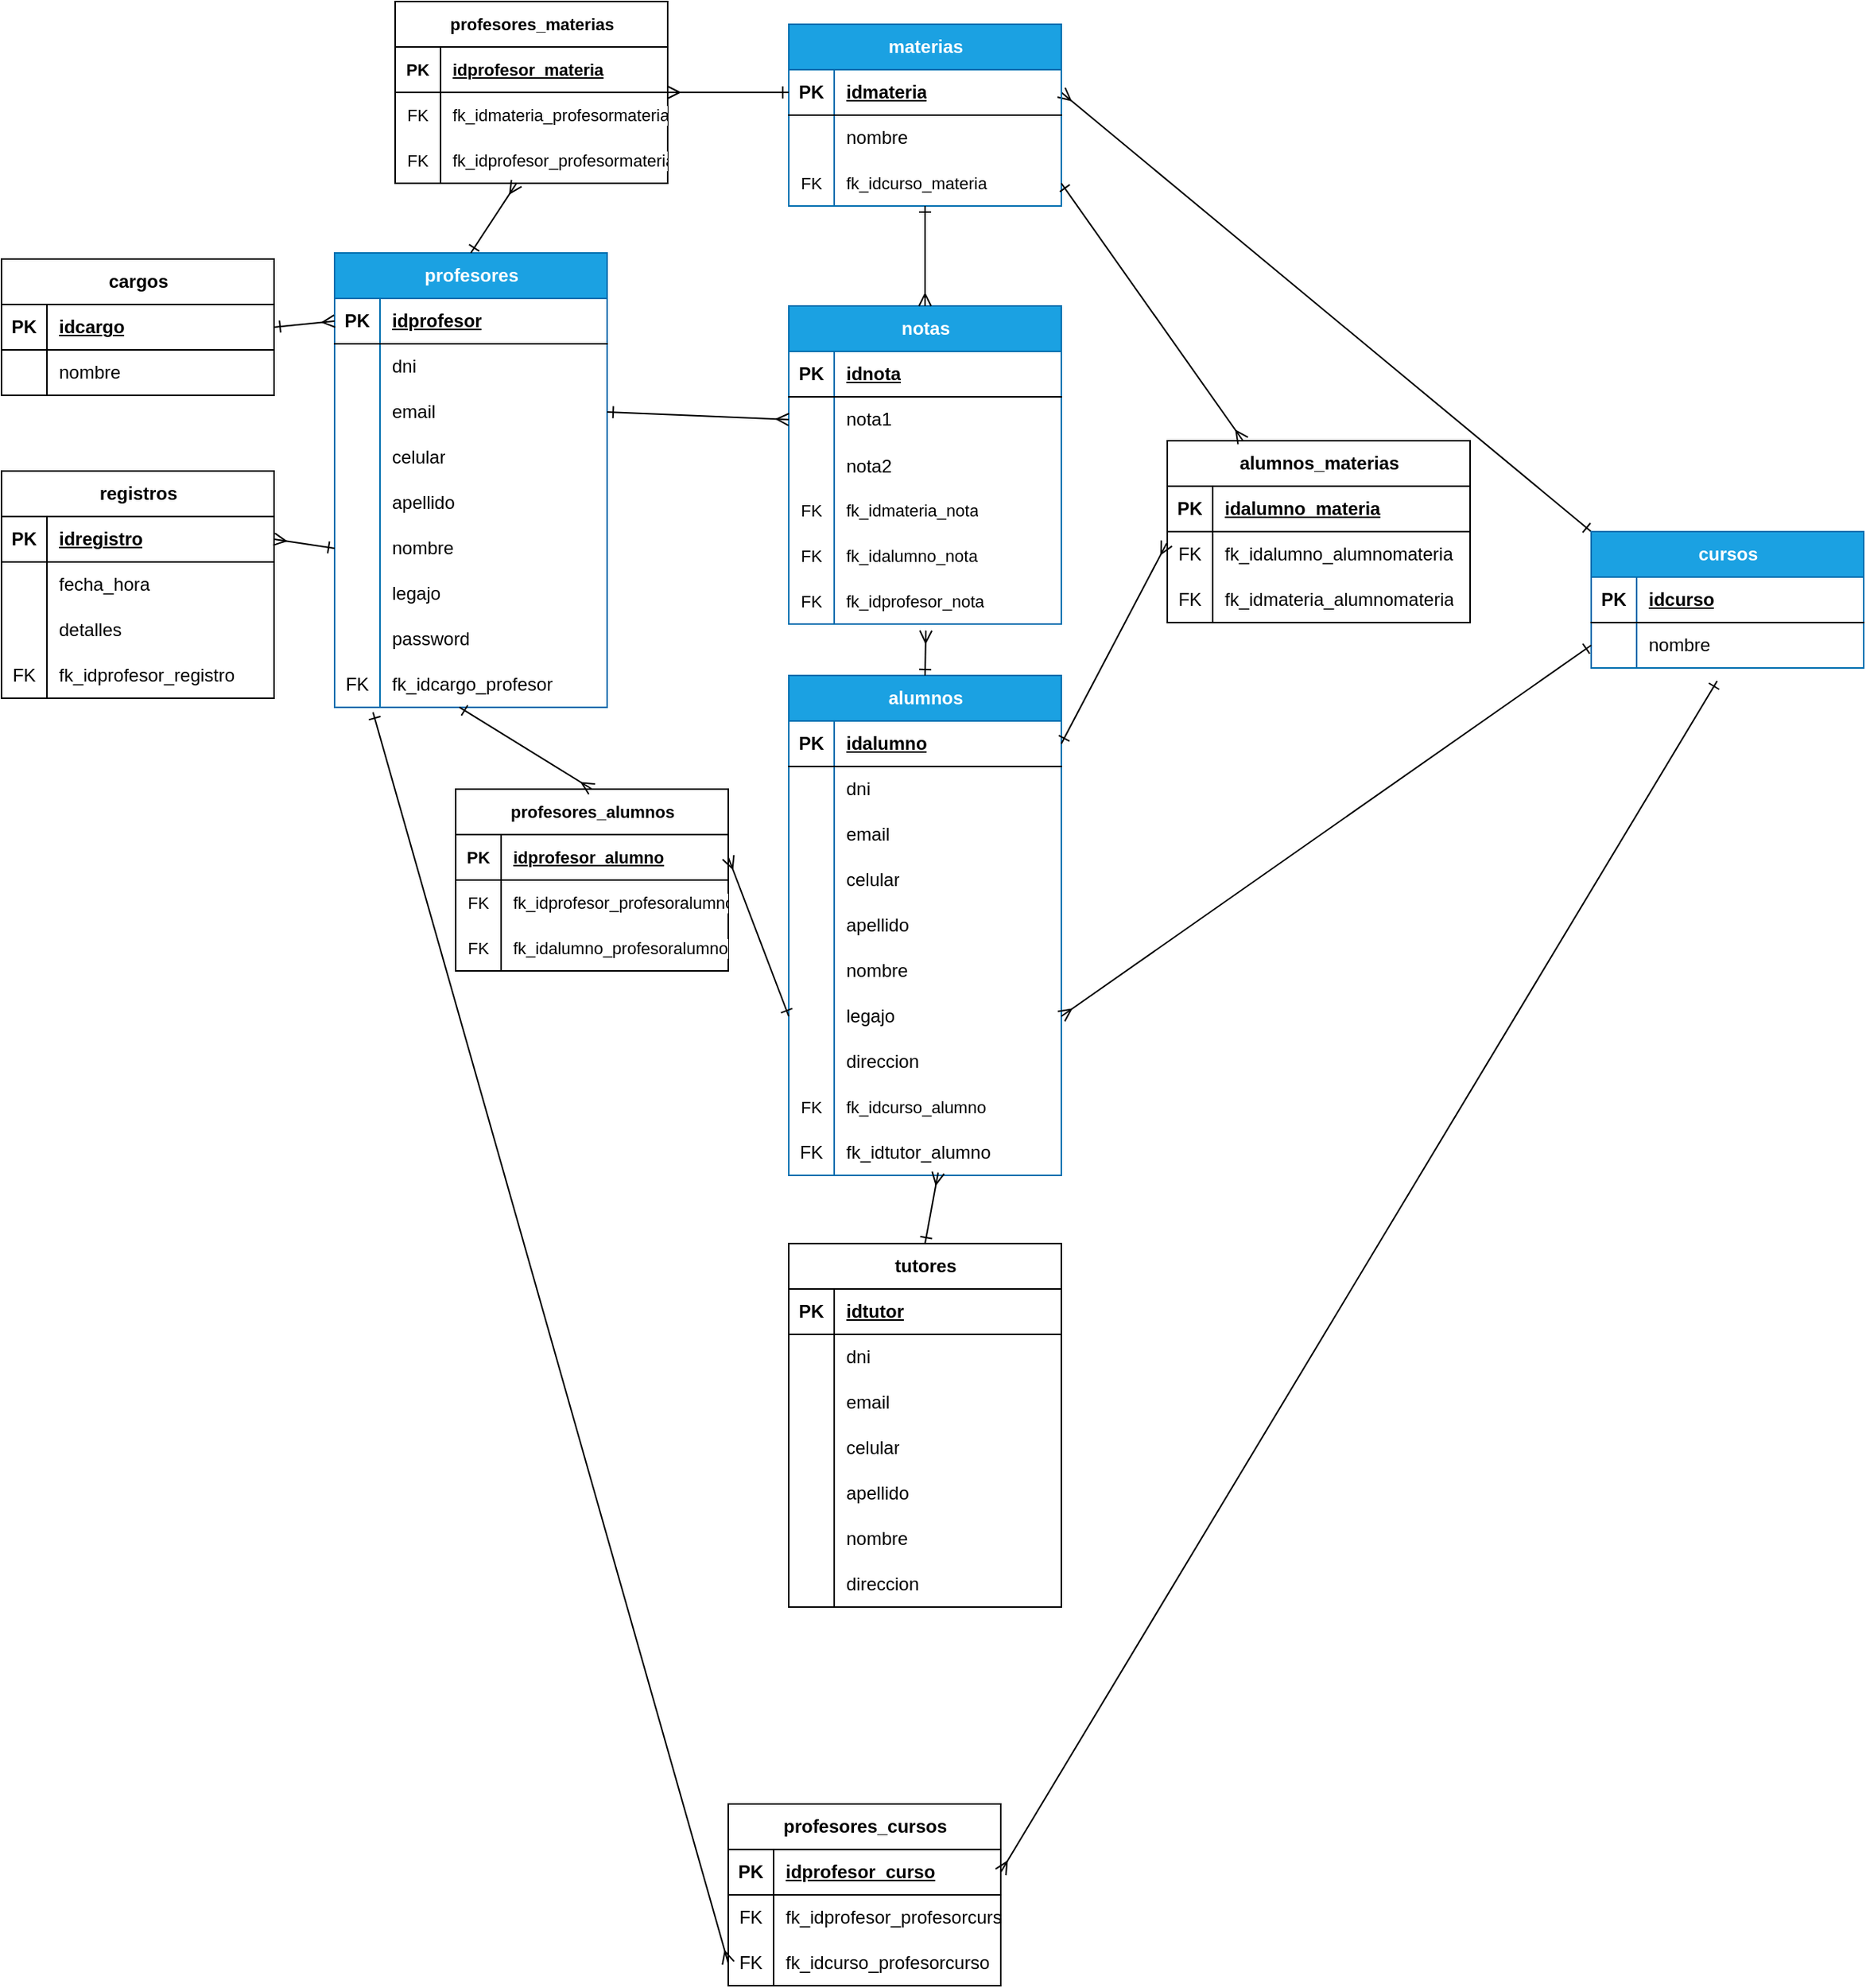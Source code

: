 <mxfile version="23.1.5" type="device">
  <diagram name="Página-1" id="S1y7YXKCZ0ZPv66jsVV0">
    <mxGraphModel dx="1621" dy="1728" grid="1" gridSize="10" guides="1" tooltips="1" connect="1" arrows="1" fold="1" page="1" pageScale="1" pageWidth="827" pageHeight="1169" math="0" shadow="0">
      <root>
        <mxCell id="0" />
        <mxCell id="1" parent="0" />
        <mxCell id="BsQXW8dtG4FbihBVdvi8-1" value="profesores" style="shape=table;startSize=30;container=1;collapsible=1;childLayout=tableLayout;fixedRows=1;rowLines=0;fontStyle=1;align=center;resizeLast=1;html=1;fillColor=#1ba1e2;fontColor=#ffffff;strokeColor=#006EAF;" parent="1" vertex="1">
          <mxGeometry x="-20" y="-884" width="180" height="300" as="geometry" />
        </mxCell>
        <mxCell id="BsQXW8dtG4FbihBVdvi8-2" value="" style="shape=tableRow;horizontal=0;startSize=0;swimlaneHead=0;swimlaneBody=0;fillColor=none;collapsible=0;dropTarget=0;points=[[0,0.5],[1,0.5]];portConstraint=eastwest;top=0;left=0;right=0;bottom=1;" parent="BsQXW8dtG4FbihBVdvi8-1" vertex="1">
          <mxGeometry y="30" width="180" height="30" as="geometry" />
        </mxCell>
        <mxCell id="BsQXW8dtG4FbihBVdvi8-3" value="PK" style="shape=partialRectangle;connectable=0;fillColor=none;top=0;left=0;bottom=0;right=0;fontStyle=1;overflow=hidden;whiteSpace=wrap;html=1;" parent="BsQXW8dtG4FbihBVdvi8-2" vertex="1">
          <mxGeometry width="30" height="30" as="geometry">
            <mxRectangle width="30" height="30" as="alternateBounds" />
          </mxGeometry>
        </mxCell>
        <mxCell id="BsQXW8dtG4FbihBVdvi8-4" value="idprofesor" style="shape=partialRectangle;connectable=0;fillColor=none;top=0;left=0;bottom=0;right=0;align=left;spacingLeft=6;fontStyle=5;overflow=hidden;whiteSpace=wrap;html=1;" parent="BsQXW8dtG4FbihBVdvi8-2" vertex="1">
          <mxGeometry x="30" width="150" height="30" as="geometry">
            <mxRectangle width="150" height="30" as="alternateBounds" />
          </mxGeometry>
        </mxCell>
        <mxCell id="BsQXW8dtG4FbihBVdvi8-5" value="" style="shape=tableRow;horizontal=0;startSize=0;swimlaneHead=0;swimlaneBody=0;fillColor=none;collapsible=0;dropTarget=0;points=[[0,0.5],[1,0.5]];portConstraint=eastwest;top=0;left=0;right=0;bottom=0;" parent="BsQXW8dtG4FbihBVdvi8-1" vertex="1">
          <mxGeometry y="60" width="180" height="30" as="geometry" />
        </mxCell>
        <mxCell id="BsQXW8dtG4FbihBVdvi8-6" value="" style="shape=partialRectangle;connectable=0;fillColor=none;top=0;left=0;bottom=0;right=0;editable=1;overflow=hidden;whiteSpace=wrap;html=1;" parent="BsQXW8dtG4FbihBVdvi8-5" vertex="1">
          <mxGeometry width="30" height="30" as="geometry">
            <mxRectangle width="30" height="30" as="alternateBounds" />
          </mxGeometry>
        </mxCell>
        <mxCell id="BsQXW8dtG4FbihBVdvi8-7" value="dni" style="shape=partialRectangle;connectable=0;fillColor=none;top=0;left=0;bottom=0;right=0;align=left;spacingLeft=6;overflow=hidden;whiteSpace=wrap;html=1;" parent="BsQXW8dtG4FbihBVdvi8-5" vertex="1">
          <mxGeometry x="30" width="150" height="30" as="geometry">
            <mxRectangle width="150" height="30" as="alternateBounds" />
          </mxGeometry>
        </mxCell>
        <mxCell id="BsQXW8dtG4FbihBVdvi8-8" value="" style="shape=tableRow;horizontal=0;startSize=0;swimlaneHead=0;swimlaneBody=0;fillColor=none;collapsible=0;dropTarget=0;points=[[0,0.5],[1,0.5]];portConstraint=eastwest;top=0;left=0;right=0;bottom=0;" parent="BsQXW8dtG4FbihBVdvi8-1" vertex="1">
          <mxGeometry y="90" width="180" height="30" as="geometry" />
        </mxCell>
        <mxCell id="BsQXW8dtG4FbihBVdvi8-9" value="" style="shape=partialRectangle;connectable=0;fillColor=none;top=0;left=0;bottom=0;right=0;editable=1;overflow=hidden;whiteSpace=wrap;html=1;" parent="BsQXW8dtG4FbihBVdvi8-8" vertex="1">
          <mxGeometry width="30" height="30" as="geometry">
            <mxRectangle width="30" height="30" as="alternateBounds" />
          </mxGeometry>
        </mxCell>
        <mxCell id="BsQXW8dtG4FbihBVdvi8-10" value="email" style="shape=partialRectangle;connectable=0;fillColor=none;top=0;left=0;bottom=0;right=0;align=left;spacingLeft=6;overflow=hidden;whiteSpace=wrap;html=1;" parent="BsQXW8dtG4FbihBVdvi8-8" vertex="1">
          <mxGeometry x="30" width="150" height="30" as="geometry">
            <mxRectangle width="150" height="30" as="alternateBounds" />
          </mxGeometry>
        </mxCell>
        <mxCell id="BsQXW8dtG4FbihBVdvi8-11" value="" style="shape=tableRow;horizontal=0;startSize=0;swimlaneHead=0;swimlaneBody=0;fillColor=none;collapsible=0;dropTarget=0;points=[[0,0.5],[1,0.5]];portConstraint=eastwest;top=0;left=0;right=0;bottom=0;" parent="BsQXW8dtG4FbihBVdvi8-1" vertex="1">
          <mxGeometry y="120" width="180" height="30" as="geometry" />
        </mxCell>
        <mxCell id="BsQXW8dtG4FbihBVdvi8-12" value="" style="shape=partialRectangle;connectable=0;fillColor=none;top=0;left=0;bottom=0;right=0;editable=1;overflow=hidden;whiteSpace=wrap;html=1;" parent="BsQXW8dtG4FbihBVdvi8-11" vertex="1">
          <mxGeometry width="30" height="30" as="geometry">
            <mxRectangle width="30" height="30" as="alternateBounds" />
          </mxGeometry>
        </mxCell>
        <mxCell id="BsQXW8dtG4FbihBVdvi8-13" value="celular" style="shape=partialRectangle;connectable=0;fillColor=none;top=0;left=0;bottom=0;right=0;align=left;spacingLeft=6;overflow=hidden;whiteSpace=wrap;html=1;" parent="BsQXW8dtG4FbihBVdvi8-11" vertex="1">
          <mxGeometry x="30" width="150" height="30" as="geometry">
            <mxRectangle width="150" height="30" as="alternateBounds" />
          </mxGeometry>
        </mxCell>
        <mxCell id="BsQXW8dtG4FbihBVdvi8-17" value="" style="shape=tableRow;horizontal=0;startSize=0;swimlaneHead=0;swimlaneBody=0;fillColor=none;collapsible=0;dropTarget=0;points=[[0,0.5],[1,0.5]];portConstraint=eastwest;top=0;left=0;right=0;bottom=0;" parent="BsQXW8dtG4FbihBVdvi8-1" vertex="1">
          <mxGeometry y="150" width="180" height="30" as="geometry" />
        </mxCell>
        <mxCell id="BsQXW8dtG4FbihBVdvi8-18" value="" style="shape=partialRectangle;connectable=0;fillColor=none;top=0;left=0;bottom=0;right=0;editable=1;overflow=hidden;whiteSpace=wrap;html=1;" parent="BsQXW8dtG4FbihBVdvi8-17" vertex="1">
          <mxGeometry width="30" height="30" as="geometry">
            <mxRectangle width="30" height="30" as="alternateBounds" />
          </mxGeometry>
        </mxCell>
        <mxCell id="BsQXW8dtG4FbihBVdvi8-19" value="apellido" style="shape=partialRectangle;connectable=0;fillColor=none;top=0;left=0;bottom=0;right=0;align=left;spacingLeft=6;overflow=hidden;whiteSpace=wrap;html=1;" parent="BsQXW8dtG4FbihBVdvi8-17" vertex="1">
          <mxGeometry x="30" width="150" height="30" as="geometry">
            <mxRectangle width="150" height="30" as="alternateBounds" />
          </mxGeometry>
        </mxCell>
        <mxCell id="BsQXW8dtG4FbihBVdvi8-20" value="" style="shape=tableRow;horizontal=0;startSize=0;swimlaneHead=0;swimlaneBody=0;fillColor=none;collapsible=0;dropTarget=0;points=[[0,0.5],[1,0.5]];portConstraint=eastwest;top=0;left=0;right=0;bottom=0;" parent="BsQXW8dtG4FbihBVdvi8-1" vertex="1">
          <mxGeometry y="180" width="180" height="30" as="geometry" />
        </mxCell>
        <mxCell id="BsQXW8dtG4FbihBVdvi8-21" value="" style="shape=partialRectangle;connectable=0;fillColor=none;top=0;left=0;bottom=0;right=0;editable=1;overflow=hidden;whiteSpace=wrap;html=1;" parent="BsQXW8dtG4FbihBVdvi8-20" vertex="1">
          <mxGeometry width="30" height="30" as="geometry">
            <mxRectangle width="30" height="30" as="alternateBounds" />
          </mxGeometry>
        </mxCell>
        <mxCell id="BsQXW8dtG4FbihBVdvi8-22" value="nombre" style="shape=partialRectangle;connectable=0;fillColor=none;top=0;left=0;bottom=0;right=0;align=left;spacingLeft=6;overflow=hidden;whiteSpace=wrap;html=1;" parent="BsQXW8dtG4FbihBVdvi8-20" vertex="1">
          <mxGeometry x="30" width="150" height="30" as="geometry">
            <mxRectangle width="150" height="30" as="alternateBounds" />
          </mxGeometry>
        </mxCell>
        <mxCell id="BsQXW8dtG4FbihBVdvi8-23" value="" style="shape=tableRow;horizontal=0;startSize=0;swimlaneHead=0;swimlaneBody=0;fillColor=none;collapsible=0;dropTarget=0;points=[[0,0.5],[1,0.5]];portConstraint=eastwest;top=0;left=0;right=0;bottom=0;" parent="BsQXW8dtG4FbihBVdvi8-1" vertex="1">
          <mxGeometry y="210" width="180" height="30" as="geometry" />
        </mxCell>
        <mxCell id="BsQXW8dtG4FbihBVdvi8-24" value="" style="shape=partialRectangle;connectable=0;fillColor=none;top=0;left=0;bottom=0;right=0;editable=1;overflow=hidden;whiteSpace=wrap;html=1;" parent="BsQXW8dtG4FbihBVdvi8-23" vertex="1">
          <mxGeometry width="30" height="30" as="geometry">
            <mxRectangle width="30" height="30" as="alternateBounds" />
          </mxGeometry>
        </mxCell>
        <mxCell id="BsQXW8dtG4FbihBVdvi8-25" value="legajo" style="shape=partialRectangle;connectable=0;fillColor=none;top=0;left=0;bottom=0;right=0;align=left;spacingLeft=6;overflow=hidden;whiteSpace=wrap;html=1;" parent="BsQXW8dtG4FbihBVdvi8-23" vertex="1">
          <mxGeometry x="30" width="150" height="30" as="geometry">
            <mxRectangle width="150" height="30" as="alternateBounds" />
          </mxGeometry>
        </mxCell>
        <mxCell id="BsQXW8dtG4FbihBVdvi8-26" value="" style="shape=tableRow;horizontal=0;startSize=0;swimlaneHead=0;swimlaneBody=0;fillColor=none;collapsible=0;dropTarget=0;points=[[0,0.5],[1,0.5]];portConstraint=eastwest;top=0;left=0;right=0;bottom=0;" parent="BsQXW8dtG4FbihBVdvi8-1" vertex="1">
          <mxGeometry y="240" width="180" height="30" as="geometry" />
        </mxCell>
        <mxCell id="BsQXW8dtG4FbihBVdvi8-27" value="" style="shape=partialRectangle;connectable=0;fillColor=none;top=0;left=0;bottom=0;right=0;editable=1;overflow=hidden;whiteSpace=wrap;html=1;" parent="BsQXW8dtG4FbihBVdvi8-26" vertex="1">
          <mxGeometry width="30" height="30" as="geometry">
            <mxRectangle width="30" height="30" as="alternateBounds" />
          </mxGeometry>
        </mxCell>
        <mxCell id="BsQXW8dtG4FbihBVdvi8-28" value="password" style="shape=partialRectangle;connectable=0;fillColor=none;top=0;left=0;bottom=0;right=0;align=left;spacingLeft=6;overflow=hidden;whiteSpace=wrap;html=1;" parent="BsQXW8dtG4FbihBVdvi8-26" vertex="1">
          <mxGeometry x="30" width="150" height="30" as="geometry">
            <mxRectangle width="150" height="30" as="alternateBounds" />
          </mxGeometry>
        </mxCell>
        <mxCell id="Szv9oX6eNcA32Z8YLyv1-5" value="" style="shape=tableRow;horizontal=0;startSize=0;swimlaneHead=0;swimlaneBody=0;fillColor=none;collapsible=0;dropTarget=0;points=[[0,0.5],[1,0.5]];portConstraint=eastwest;top=0;left=0;right=0;bottom=0;" parent="BsQXW8dtG4FbihBVdvi8-1" vertex="1">
          <mxGeometry y="270" width="180" height="30" as="geometry" />
        </mxCell>
        <mxCell id="Szv9oX6eNcA32Z8YLyv1-6" value="FK" style="shape=partialRectangle;connectable=0;fillColor=none;top=0;left=0;bottom=0;right=0;fontStyle=0;overflow=hidden;whiteSpace=wrap;html=1;" parent="Szv9oX6eNcA32Z8YLyv1-5" vertex="1">
          <mxGeometry width="30" height="30" as="geometry">
            <mxRectangle width="30" height="30" as="alternateBounds" />
          </mxGeometry>
        </mxCell>
        <mxCell id="Szv9oX6eNcA32Z8YLyv1-7" value="fk_idcargo_profesor" style="shape=partialRectangle;connectable=0;fillColor=none;top=0;left=0;bottom=0;right=0;align=left;spacingLeft=6;fontStyle=0;overflow=hidden;whiteSpace=wrap;html=1;" parent="Szv9oX6eNcA32Z8YLyv1-5" vertex="1">
          <mxGeometry x="30" width="150" height="30" as="geometry">
            <mxRectangle width="150" height="30" as="alternateBounds" />
          </mxGeometry>
        </mxCell>
        <mxCell id="BsQXW8dtG4FbihBVdvi8-35" value="cargos" style="shape=table;startSize=30;container=1;collapsible=1;childLayout=tableLayout;fixedRows=1;rowLines=0;fontStyle=1;align=center;resizeLast=1;html=1;" parent="1" vertex="1">
          <mxGeometry x="-240" y="-880" width="180" height="90" as="geometry" />
        </mxCell>
        <mxCell id="BsQXW8dtG4FbihBVdvi8-36" value="" style="shape=tableRow;horizontal=0;startSize=0;swimlaneHead=0;swimlaneBody=0;fillColor=none;collapsible=0;dropTarget=0;points=[[0,0.5],[1,0.5]];portConstraint=eastwest;top=0;left=0;right=0;bottom=1;" parent="BsQXW8dtG4FbihBVdvi8-35" vertex="1">
          <mxGeometry y="30" width="180" height="30" as="geometry" />
        </mxCell>
        <mxCell id="BsQXW8dtG4FbihBVdvi8-37" value="PK" style="shape=partialRectangle;connectable=0;fillColor=none;top=0;left=0;bottom=0;right=0;fontStyle=1;overflow=hidden;whiteSpace=wrap;html=1;" parent="BsQXW8dtG4FbihBVdvi8-36" vertex="1">
          <mxGeometry width="30" height="30" as="geometry">
            <mxRectangle width="30" height="30" as="alternateBounds" />
          </mxGeometry>
        </mxCell>
        <mxCell id="BsQXW8dtG4FbihBVdvi8-38" value="idcargo" style="shape=partialRectangle;connectable=0;fillColor=none;top=0;left=0;bottom=0;right=0;align=left;spacingLeft=6;fontStyle=5;overflow=hidden;whiteSpace=wrap;html=1;" parent="BsQXW8dtG4FbihBVdvi8-36" vertex="1">
          <mxGeometry x="30" width="150" height="30" as="geometry">
            <mxRectangle width="150" height="30" as="alternateBounds" />
          </mxGeometry>
        </mxCell>
        <mxCell id="BsQXW8dtG4FbihBVdvi8-39" value="" style="shape=tableRow;horizontal=0;startSize=0;swimlaneHead=0;swimlaneBody=0;fillColor=none;collapsible=0;dropTarget=0;points=[[0,0.5],[1,0.5]];portConstraint=eastwest;top=0;left=0;right=0;bottom=0;" parent="BsQXW8dtG4FbihBVdvi8-35" vertex="1">
          <mxGeometry y="60" width="180" height="30" as="geometry" />
        </mxCell>
        <mxCell id="BsQXW8dtG4FbihBVdvi8-40" value="" style="shape=partialRectangle;connectable=0;fillColor=none;top=0;left=0;bottom=0;right=0;editable=1;overflow=hidden;whiteSpace=wrap;html=1;" parent="BsQXW8dtG4FbihBVdvi8-39" vertex="1">
          <mxGeometry width="30" height="30" as="geometry">
            <mxRectangle width="30" height="30" as="alternateBounds" />
          </mxGeometry>
        </mxCell>
        <mxCell id="BsQXW8dtG4FbihBVdvi8-41" value="nombre" style="shape=partialRectangle;connectable=0;fillColor=none;top=0;left=0;bottom=0;right=0;align=left;spacingLeft=6;overflow=hidden;whiteSpace=wrap;html=1;" parent="BsQXW8dtG4FbihBVdvi8-39" vertex="1">
          <mxGeometry x="30" width="150" height="30" as="geometry">
            <mxRectangle width="150" height="30" as="alternateBounds" />
          </mxGeometry>
        </mxCell>
        <mxCell id="BsQXW8dtG4FbihBVdvi8-66" value="alumnos" style="shape=table;startSize=30;container=1;collapsible=1;childLayout=tableLayout;fixedRows=1;rowLines=0;fontStyle=1;align=center;resizeLast=1;html=1;fillColor=#1ba1e2;fontColor=#ffffff;strokeColor=#006EAF;" parent="1" vertex="1">
          <mxGeometry x="280" y="-605" width="180" height="330" as="geometry" />
        </mxCell>
        <mxCell id="BsQXW8dtG4FbihBVdvi8-67" value="" style="shape=tableRow;horizontal=0;startSize=0;swimlaneHead=0;swimlaneBody=0;fillColor=none;collapsible=0;dropTarget=0;points=[[0,0.5],[1,0.5]];portConstraint=eastwest;top=0;left=0;right=0;bottom=1;" parent="BsQXW8dtG4FbihBVdvi8-66" vertex="1">
          <mxGeometry y="30" width="180" height="30" as="geometry" />
        </mxCell>
        <mxCell id="BsQXW8dtG4FbihBVdvi8-68" value="PK" style="shape=partialRectangle;connectable=0;fillColor=none;top=0;left=0;bottom=0;right=0;fontStyle=1;overflow=hidden;whiteSpace=wrap;html=1;" parent="BsQXW8dtG4FbihBVdvi8-67" vertex="1">
          <mxGeometry width="30" height="30" as="geometry">
            <mxRectangle width="30" height="30" as="alternateBounds" />
          </mxGeometry>
        </mxCell>
        <mxCell id="BsQXW8dtG4FbihBVdvi8-69" value="idalumno" style="shape=partialRectangle;connectable=0;fillColor=none;top=0;left=0;bottom=0;right=0;align=left;spacingLeft=6;fontStyle=5;overflow=hidden;whiteSpace=wrap;html=1;" parent="BsQXW8dtG4FbihBVdvi8-67" vertex="1">
          <mxGeometry x="30" width="150" height="30" as="geometry">
            <mxRectangle width="150" height="30" as="alternateBounds" />
          </mxGeometry>
        </mxCell>
        <mxCell id="BsQXW8dtG4FbihBVdvi8-70" value="" style="shape=tableRow;horizontal=0;startSize=0;swimlaneHead=0;swimlaneBody=0;fillColor=none;collapsible=0;dropTarget=0;points=[[0,0.5],[1,0.5]];portConstraint=eastwest;top=0;left=0;right=0;bottom=0;" parent="BsQXW8dtG4FbihBVdvi8-66" vertex="1">
          <mxGeometry y="60" width="180" height="30" as="geometry" />
        </mxCell>
        <mxCell id="BsQXW8dtG4FbihBVdvi8-71" value="" style="shape=partialRectangle;connectable=0;fillColor=none;top=0;left=0;bottom=0;right=0;editable=1;overflow=hidden;whiteSpace=wrap;html=1;" parent="BsQXW8dtG4FbihBVdvi8-70" vertex="1">
          <mxGeometry width="30" height="30" as="geometry">
            <mxRectangle width="30" height="30" as="alternateBounds" />
          </mxGeometry>
        </mxCell>
        <mxCell id="BsQXW8dtG4FbihBVdvi8-72" value="dni" style="shape=partialRectangle;connectable=0;fillColor=none;top=0;left=0;bottom=0;right=0;align=left;spacingLeft=6;overflow=hidden;whiteSpace=wrap;html=1;" parent="BsQXW8dtG4FbihBVdvi8-70" vertex="1">
          <mxGeometry x="30" width="150" height="30" as="geometry">
            <mxRectangle width="150" height="30" as="alternateBounds" />
          </mxGeometry>
        </mxCell>
        <mxCell id="BsQXW8dtG4FbihBVdvi8-73" value="" style="shape=tableRow;horizontal=0;startSize=0;swimlaneHead=0;swimlaneBody=0;fillColor=none;collapsible=0;dropTarget=0;points=[[0,0.5],[1,0.5]];portConstraint=eastwest;top=0;left=0;right=0;bottom=0;" parent="BsQXW8dtG4FbihBVdvi8-66" vertex="1">
          <mxGeometry y="90" width="180" height="30" as="geometry" />
        </mxCell>
        <mxCell id="BsQXW8dtG4FbihBVdvi8-74" value="" style="shape=partialRectangle;connectable=0;fillColor=none;top=0;left=0;bottom=0;right=0;editable=1;overflow=hidden;whiteSpace=wrap;html=1;" parent="BsQXW8dtG4FbihBVdvi8-73" vertex="1">
          <mxGeometry width="30" height="30" as="geometry">
            <mxRectangle width="30" height="30" as="alternateBounds" />
          </mxGeometry>
        </mxCell>
        <mxCell id="BsQXW8dtG4FbihBVdvi8-75" value="email" style="shape=partialRectangle;connectable=0;fillColor=none;top=0;left=0;bottom=0;right=0;align=left;spacingLeft=6;overflow=hidden;whiteSpace=wrap;html=1;" parent="BsQXW8dtG4FbihBVdvi8-73" vertex="1">
          <mxGeometry x="30" width="150" height="30" as="geometry">
            <mxRectangle width="150" height="30" as="alternateBounds" />
          </mxGeometry>
        </mxCell>
        <mxCell id="BsQXW8dtG4FbihBVdvi8-79" value="" style="shape=tableRow;horizontal=0;startSize=0;swimlaneHead=0;swimlaneBody=0;fillColor=none;collapsible=0;dropTarget=0;points=[[0,0.5],[1,0.5]];portConstraint=eastwest;top=0;left=0;right=0;bottom=0;" parent="BsQXW8dtG4FbihBVdvi8-66" vertex="1">
          <mxGeometry y="120" width="180" height="30" as="geometry" />
        </mxCell>
        <mxCell id="BsQXW8dtG4FbihBVdvi8-80" value="" style="shape=partialRectangle;connectable=0;fillColor=none;top=0;left=0;bottom=0;right=0;editable=1;overflow=hidden;whiteSpace=wrap;html=1;" parent="BsQXW8dtG4FbihBVdvi8-79" vertex="1">
          <mxGeometry width="30" height="30" as="geometry">
            <mxRectangle width="30" height="30" as="alternateBounds" />
          </mxGeometry>
        </mxCell>
        <mxCell id="BsQXW8dtG4FbihBVdvi8-81" value="celular" style="shape=partialRectangle;connectable=0;fillColor=none;top=0;left=0;bottom=0;right=0;align=left;spacingLeft=6;overflow=hidden;whiteSpace=wrap;html=1;" parent="BsQXW8dtG4FbihBVdvi8-79" vertex="1">
          <mxGeometry x="30" width="150" height="30" as="geometry">
            <mxRectangle width="150" height="30" as="alternateBounds" />
          </mxGeometry>
        </mxCell>
        <mxCell id="BsQXW8dtG4FbihBVdvi8-82" value="" style="shape=tableRow;horizontal=0;startSize=0;swimlaneHead=0;swimlaneBody=0;fillColor=none;collapsible=0;dropTarget=0;points=[[0,0.5],[1,0.5]];portConstraint=eastwest;top=0;left=0;right=0;bottom=0;" parent="BsQXW8dtG4FbihBVdvi8-66" vertex="1">
          <mxGeometry y="150" width="180" height="30" as="geometry" />
        </mxCell>
        <mxCell id="BsQXW8dtG4FbihBVdvi8-83" value="" style="shape=partialRectangle;connectable=0;fillColor=none;top=0;left=0;bottom=0;right=0;editable=1;overflow=hidden;whiteSpace=wrap;html=1;" parent="BsQXW8dtG4FbihBVdvi8-82" vertex="1">
          <mxGeometry width="30" height="30" as="geometry">
            <mxRectangle width="30" height="30" as="alternateBounds" />
          </mxGeometry>
        </mxCell>
        <mxCell id="BsQXW8dtG4FbihBVdvi8-84" value="apellido" style="shape=partialRectangle;connectable=0;fillColor=none;top=0;left=0;bottom=0;right=0;align=left;spacingLeft=6;overflow=hidden;whiteSpace=wrap;html=1;" parent="BsQXW8dtG4FbihBVdvi8-82" vertex="1">
          <mxGeometry x="30" width="150" height="30" as="geometry">
            <mxRectangle width="150" height="30" as="alternateBounds" />
          </mxGeometry>
        </mxCell>
        <mxCell id="BsQXW8dtG4FbihBVdvi8-85" value="" style="shape=tableRow;horizontal=0;startSize=0;swimlaneHead=0;swimlaneBody=0;fillColor=none;collapsible=0;dropTarget=0;points=[[0,0.5],[1,0.5]];portConstraint=eastwest;top=0;left=0;right=0;bottom=0;" parent="BsQXW8dtG4FbihBVdvi8-66" vertex="1">
          <mxGeometry y="180" width="180" height="30" as="geometry" />
        </mxCell>
        <mxCell id="BsQXW8dtG4FbihBVdvi8-86" value="" style="shape=partialRectangle;connectable=0;fillColor=none;top=0;left=0;bottom=0;right=0;editable=1;overflow=hidden;whiteSpace=wrap;html=1;" parent="BsQXW8dtG4FbihBVdvi8-85" vertex="1">
          <mxGeometry width="30" height="30" as="geometry">
            <mxRectangle width="30" height="30" as="alternateBounds" />
          </mxGeometry>
        </mxCell>
        <mxCell id="BsQXW8dtG4FbihBVdvi8-87" value="nombre" style="shape=partialRectangle;connectable=0;fillColor=none;top=0;left=0;bottom=0;right=0;align=left;spacingLeft=6;overflow=hidden;whiteSpace=wrap;html=1;" parent="BsQXW8dtG4FbihBVdvi8-85" vertex="1">
          <mxGeometry x="30" width="150" height="30" as="geometry">
            <mxRectangle width="150" height="30" as="alternateBounds" />
          </mxGeometry>
        </mxCell>
        <mxCell id="BsQXW8dtG4FbihBVdvi8-88" value="" style="shape=tableRow;horizontal=0;startSize=0;swimlaneHead=0;swimlaneBody=0;fillColor=none;collapsible=0;dropTarget=0;points=[[0,0.5],[1,0.5]];portConstraint=eastwest;top=0;left=0;right=0;bottom=0;" parent="BsQXW8dtG4FbihBVdvi8-66" vertex="1">
          <mxGeometry y="210" width="180" height="30" as="geometry" />
        </mxCell>
        <mxCell id="BsQXW8dtG4FbihBVdvi8-89" value="" style="shape=partialRectangle;connectable=0;fillColor=none;top=0;left=0;bottom=0;right=0;editable=1;overflow=hidden;whiteSpace=wrap;html=1;" parent="BsQXW8dtG4FbihBVdvi8-88" vertex="1">
          <mxGeometry width="30" height="30" as="geometry">
            <mxRectangle width="30" height="30" as="alternateBounds" />
          </mxGeometry>
        </mxCell>
        <mxCell id="BsQXW8dtG4FbihBVdvi8-90" value="legajo" style="shape=partialRectangle;connectable=0;fillColor=none;top=0;left=0;bottom=0;right=0;align=left;spacingLeft=6;overflow=hidden;whiteSpace=wrap;html=1;" parent="BsQXW8dtG4FbihBVdvi8-88" vertex="1">
          <mxGeometry x="30" width="150" height="30" as="geometry">
            <mxRectangle width="150" height="30" as="alternateBounds" />
          </mxGeometry>
        </mxCell>
        <mxCell id="BsQXW8dtG4FbihBVdvi8-76" value="" style="shape=tableRow;horizontal=0;startSize=0;swimlaneHead=0;swimlaneBody=0;fillColor=none;collapsible=0;dropTarget=0;points=[[0,0.5],[1,0.5]];portConstraint=eastwest;top=0;left=0;right=0;bottom=0;" parent="BsQXW8dtG4FbihBVdvi8-66" vertex="1">
          <mxGeometry y="240" width="180" height="30" as="geometry" />
        </mxCell>
        <mxCell id="BsQXW8dtG4FbihBVdvi8-77" value="" style="shape=partialRectangle;connectable=0;fillColor=none;top=0;left=0;bottom=0;right=0;editable=1;overflow=hidden;whiteSpace=wrap;html=1;" parent="BsQXW8dtG4FbihBVdvi8-76" vertex="1">
          <mxGeometry width="30" height="30" as="geometry">
            <mxRectangle width="30" height="30" as="alternateBounds" />
          </mxGeometry>
        </mxCell>
        <mxCell id="BsQXW8dtG4FbihBVdvi8-78" value="direccion" style="shape=partialRectangle;connectable=0;fillColor=none;top=0;left=0;bottom=0;right=0;align=left;spacingLeft=6;overflow=hidden;whiteSpace=wrap;html=1;" parent="BsQXW8dtG4FbihBVdvi8-76" vertex="1">
          <mxGeometry x="30" width="150" height="30" as="geometry">
            <mxRectangle width="150" height="30" as="alternateBounds" />
          </mxGeometry>
        </mxCell>
        <mxCell id="BsQXW8dtG4FbihBVdvi8-224" value="" style="shape=tableRow;horizontal=0;startSize=0;swimlaneHead=0;swimlaneBody=0;fillColor=none;collapsible=0;dropTarget=0;points=[[0,0.5],[1,0.5]];portConstraint=eastwest;top=0;left=0;right=0;bottom=0;fontFamily=Helvetica;fontSize=11;fontColor=default;labelBackgroundColor=default;" parent="BsQXW8dtG4FbihBVdvi8-66" vertex="1">
          <mxGeometry y="270" width="180" height="30" as="geometry" />
        </mxCell>
        <mxCell id="BsQXW8dtG4FbihBVdvi8-225" value="FK" style="shape=partialRectangle;connectable=0;fillColor=none;top=0;left=0;bottom=0;right=0;fontStyle=0;overflow=hidden;whiteSpace=wrap;html=1;fontFamily=Helvetica;fontSize=11;fontColor=default;labelBackgroundColor=default;" parent="BsQXW8dtG4FbihBVdvi8-224" vertex="1">
          <mxGeometry width="30" height="30" as="geometry">
            <mxRectangle width="30" height="30" as="alternateBounds" />
          </mxGeometry>
        </mxCell>
        <mxCell id="BsQXW8dtG4FbihBVdvi8-226" value="fk_idcurso_alumno" style="shape=partialRectangle;connectable=0;fillColor=none;top=0;left=0;bottom=0;right=0;align=left;spacingLeft=6;fontStyle=0;overflow=hidden;whiteSpace=wrap;html=1;fontFamily=Helvetica;fontSize=11;fontColor=default;labelBackgroundColor=default;" parent="BsQXW8dtG4FbihBVdvi8-224" vertex="1">
          <mxGeometry x="30" width="150" height="30" as="geometry">
            <mxRectangle width="150" height="30" as="alternateBounds" />
          </mxGeometry>
        </mxCell>
        <mxCell id="Szv9oX6eNcA32Z8YLyv1-38" value="" style="shape=tableRow;horizontal=0;startSize=0;swimlaneHead=0;swimlaneBody=0;fillColor=none;collapsible=0;dropTarget=0;points=[[0,0.5],[1,0.5]];portConstraint=eastwest;top=0;left=0;right=0;bottom=0;" parent="BsQXW8dtG4FbihBVdvi8-66" vertex="1">
          <mxGeometry y="300" width="180" height="30" as="geometry" />
        </mxCell>
        <mxCell id="Szv9oX6eNcA32Z8YLyv1-39" value="FK" style="shape=partialRectangle;connectable=0;fillColor=none;top=0;left=0;bottom=0;right=0;fontStyle=0;overflow=hidden;whiteSpace=wrap;html=1;" parent="Szv9oX6eNcA32Z8YLyv1-38" vertex="1">
          <mxGeometry width="30" height="30" as="geometry">
            <mxRectangle width="30" height="30" as="alternateBounds" />
          </mxGeometry>
        </mxCell>
        <mxCell id="Szv9oX6eNcA32Z8YLyv1-40" value="fk_idtutor_alumno" style="shape=partialRectangle;connectable=0;fillColor=none;top=0;left=0;bottom=0;right=0;align=left;spacingLeft=6;fontStyle=0;overflow=hidden;whiteSpace=wrap;html=1;" parent="Szv9oX6eNcA32Z8YLyv1-38" vertex="1">
          <mxGeometry x="30" width="150" height="30" as="geometry">
            <mxRectangle width="150" height="30" as="alternateBounds" />
          </mxGeometry>
        </mxCell>
        <mxCell id="BsQXW8dtG4FbihBVdvi8-157" style="edgeStyle=none;rounded=0;orthogonalLoop=1;jettySize=auto;html=1;exitX=0;exitY=0;exitDx=0;exitDy=0;entryX=1;entryY=0.5;entryDx=0;entryDy=0;strokeColor=default;align=center;verticalAlign=middle;fontFamily=Helvetica;fontSize=11;fontColor=default;labelBackgroundColor=default;startArrow=ERone;startFill=0;endArrow=ERmany;endFill=0;" parent="1" source="BsQXW8dtG4FbihBVdvi8-91" target="BsQXW8dtG4FbihBVdvi8-105" edge="1">
          <mxGeometry relative="1" as="geometry" />
        </mxCell>
        <mxCell id="BsQXW8dtG4FbihBVdvi8-91" value="cursos" style="shape=table;startSize=30;container=1;collapsible=1;childLayout=tableLayout;fixedRows=1;rowLines=0;fontStyle=1;align=center;resizeLast=1;html=1;fillColor=#1ba1e2;fontColor=#ffffff;strokeColor=#006EAF;" parent="1" vertex="1">
          <mxGeometry x="810" y="-700" width="180" height="90" as="geometry" />
        </mxCell>
        <mxCell id="BsQXW8dtG4FbihBVdvi8-92" value="" style="shape=tableRow;horizontal=0;startSize=0;swimlaneHead=0;swimlaneBody=0;fillColor=none;collapsible=0;dropTarget=0;points=[[0,0.5],[1,0.5]];portConstraint=eastwest;top=0;left=0;right=0;bottom=1;" parent="BsQXW8dtG4FbihBVdvi8-91" vertex="1">
          <mxGeometry y="30" width="180" height="30" as="geometry" />
        </mxCell>
        <mxCell id="BsQXW8dtG4FbihBVdvi8-93" value="PK" style="shape=partialRectangle;connectable=0;fillColor=none;top=0;left=0;bottom=0;right=0;fontStyle=1;overflow=hidden;whiteSpace=wrap;html=1;" parent="BsQXW8dtG4FbihBVdvi8-92" vertex="1">
          <mxGeometry width="30" height="30" as="geometry">
            <mxRectangle width="30" height="30" as="alternateBounds" />
          </mxGeometry>
        </mxCell>
        <mxCell id="BsQXW8dtG4FbihBVdvi8-94" value="idcurso" style="shape=partialRectangle;connectable=0;fillColor=none;top=0;left=0;bottom=0;right=0;align=left;spacingLeft=6;fontStyle=5;overflow=hidden;whiteSpace=wrap;html=1;" parent="BsQXW8dtG4FbihBVdvi8-92" vertex="1">
          <mxGeometry x="30" width="150" height="30" as="geometry">
            <mxRectangle width="150" height="30" as="alternateBounds" />
          </mxGeometry>
        </mxCell>
        <mxCell id="BsQXW8dtG4FbihBVdvi8-95" value="" style="shape=tableRow;horizontal=0;startSize=0;swimlaneHead=0;swimlaneBody=0;fillColor=none;collapsible=0;dropTarget=0;points=[[0,0.5],[1,0.5]];portConstraint=eastwest;top=0;left=0;right=0;bottom=0;" parent="BsQXW8dtG4FbihBVdvi8-91" vertex="1">
          <mxGeometry y="60" width="180" height="30" as="geometry" />
        </mxCell>
        <mxCell id="BsQXW8dtG4FbihBVdvi8-96" value="" style="shape=partialRectangle;connectable=0;fillColor=none;top=0;left=0;bottom=0;right=0;editable=1;overflow=hidden;whiteSpace=wrap;html=1;" parent="BsQXW8dtG4FbihBVdvi8-95" vertex="1">
          <mxGeometry width="30" height="30" as="geometry">
            <mxRectangle width="30" height="30" as="alternateBounds" />
          </mxGeometry>
        </mxCell>
        <mxCell id="BsQXW8dtG4FbihBVdvi8-97" value="nombre" style="shape=partialRectangle;connectable=0;fillColor=none;top=0;left=0;bottom=0;right=0;align=left;spacingLeft=6;overflow=hidden;whiteSpace=wrap;html=1;" parent="BsQXW8dtG4FbihBVdvi8-95" vertex="1">
          <mxGeometry x="30" width="150" height="30" as="geometry">
            <mxRectangle width="150" height="30" as="alternateBounds" />
          </mxGeometry>
        </mxCell>
        <mxCell id="BsQXW8dtG4FbihBVdvi8-104" value="materias" style="shape=table;startSize=30;container=1;collapsible=1;childLayout=tableLayout;fixedRows=1;rowLines=0;fontStyle=1;align=center;resizeLast=1;html=1;fillColor=#1ba1e2;fontColor=#ffffff;strokeColor=#006EAF;" parent="1" vertex="1">
          <mxGeometry x="280" y="-1035" width="180" height="120" as="geometry" />
        </mxCell>
        <mxCell id="BsQXW8dtG4FbihBVdvi8-105" value="" style="shape=tableRow;horizontal=0;startSize=0;swimlaneHead=0;swimlaneBody=0;fillColor=none;collapsible=0;dropTarget=0;points=[[0,0.5],[1,0.5]];portConstraint=eastwest;top=0;left=0;right=0;bottom=1;" parent="BsQXW8dtG4FbihBVdvi8-104" vertex="1">
          <mxGeometry y="30" width="180" height="30" as="geometry" />
        </mxCell>
        <mxCell id="BsQXW8dtG4FbihBVdvi8-106" value="PK" style="shape=partialRectangle;connectable=0;fillColor=none;top=0;left=0;bottom=0;right=0;fontStyle=1;overflow=hidden;whiteSpace=wrap;html=1;" parent="BsQXW8dtG4FbihBVdvi8-105" vertex="1">
          <mxGeometry width="30" height="30" as="geometry">
            <mxRectangle width="30" height="30" as="alternateBounds" />
          </mxGeometry>
        </mxCell>
        <mxCell id="BsQXW8dtG4FbihBVdvi8-107" value="idmateria" style="shape=partialRectangle;connectable=0;fillColor=none;top=0;left=0;bottom=0;right=0;align=left;spacingLeft=6;fontStyle=5;overflow=hidden;whiteSpace=wrap;html=1;" parent="BsQXW8dtG4FbihBVdvi8-105" vertex="1">
          <mxGeometry x="30" width="150" height="30" as="geometry">
            <mxRectangle width="150" height="30" as="alternateBounds" />
          </mxGeometry>
        </mxCell>
        <mxCell id="BsQXW8dtG4FbihBVdvi8-108" value="" style="shape=tableRow;horizontal=0;startSize=0;swimlaneHead=0;swimlaneBody=0;fillColor=none;collapsible=0;dropTarget=0;points=[[0,0.5],[1,0.5]];portConstraint=eastwest;top=0;left=0;right=0;bottom=0;" parent="BsQXW8dtG4FbihBVdvi8-104" vertex="1">
          <mxGeometry y="60" width="180" height="30" as="geometry" />
        </mxCell>
        <mxCell id="BsQXW8dtG4FbihBVdvi8-109" value="" style="shape=partialRectangle;connectable=0;fillColor=none;top=0;left=0;bottom=0;right=0;editable=1;overflow=hidden;whiteSpace=wrap;html=1;" parent="BsQXW8dtG4FbihBVdvi8-108" vertex="1">
          <mxGeometry width="30" height="30" as="geometry">
            <mxRectangle width="30" height="30" as="alternateBounds" />
          </mxGeometry>
        </mxCell>
        <mxCell id="BsQXW8dtG4FbihBVdvi8-110" value="nombre" style="shape=partialRectangle;connectable=0;fillColor=none;top=0;left=0;bottom=0;right=0;align=left;spacingLeft=6;overflow=hidden;whiteSpace=wrap;html=1;" parent="BsQXW8dtG4FbihBVdvi8-108" vertex="1">
          <mxGeometry x="30" width="150" height="30" as="geometry">
            <mxRectangle width="150" height="30" as="alternateBounds" />
          </mxGeometry>
        </mxCell>
        <mxCell id="BsQXW8dtG4FbihBVdvi8-220" value="" style="shape=tableRow;horizontal=0;startSize=0;swimlaneHead=0;swimlaneBody=0;fillColor=none;collapsible=0;dropTarget=0;points=[[0,0.5],[1,0.5]];portConstraint=eastwest;top=0;left=0;right=0;bottom=0;fontFamily=Helvetica;fontSize=11;fontColor=default;labelBackgroundColor=default;" parent="BsQXW8dtG4FbihBVdvi8-104" vertex="1">
          <mxGeometry y="90" width="180" height="30" as="geometry" />
        </mxCell>
        <mxCell id="BsQXW8dtG4FbihBVdvi8-221" value="FK" style="shape=partialRectangle;connectable=0;fillColor=none;top=0;left=0;bottom=0;right=0;fontStyle=0;overflow=hidden;whiteSpace=wrap;html=1;fontFamily=Helvetica;fontSize=11;fontColor=default;labelBackgroundColor=default;" parent="BsQXW8dtG4FbihBVdvi8-220" vertex="1">
          <mxGeometry width="30" height="30" as="geometry">
            <mxRectangle width="30" height="30" as="alternateBounds" />
          </mxGeometry>
        </mxCell>
        <mxCell id="BsQXW8dtG4FbihBVdvi8-222" value="fk_idcurso_materia" style="shape=partialRectangle;connectable=0;fillColor=none;top=0;left=0;bottom=0;right=0;align=left;spacingLeft=6;fontStyle=0;overflow=hidden;whiteSpace=wrap;html=1;fontFamily=Helvetica;fontSize=11;fontColor=default;labelBackgroundColor=default;" parent="BsQXW8dtG4FbihBVdvi8-220" vertex="1">
          <mxGeometry x="30" width="150" height="30" as="geometry">
            <mxRectangle width="150" height="30" as="alternateBounds" />
          </mxGeometry>
        </mxCell>
        <mxCell id="BsQXW8dtG4FbihBVdvi8-117" value="notas" style="shape=table;startSize=30;container=1;collapsible=1;childLayout=tableLayout;fixedRows=1;rowLines=0;fontStyle=1;align=center;resizeLast=1;html=1;fillColor=#1ba1e2;fontColor=#ffffff;strokeColor=#006EAF;" parent="1" vertex="1">
          <mxGeometry x="280" y="-849" width="180" height="210" as="geometry" />
        </mxCell>
        <mxCell id="BsQXW8dtG4FbihBVdvi8-118" value="" style="shape=tableRow;horizontal=0;startSize=0;swimlaneHead=0;swimlaneBody=0;fillColor=none;collapsible=0;dropTarget=0;points=[[0,0.5],[1,0.5]];portConstraint=eastwest;top=0;left=0;right=0;bottom=1;" parent="BsQXW8dtG4FbihBVdvi8-117" vertex="1">
          <mxGeometry y="30" width="180" height="30" as="geometry" />
        </mxCell>
        <mxCell id="BsQXW8dtG4FbihBVdvi8-119" value="PK" style="shape=partialRectangle;connectable=0;fillColor=none;top=0;left=0;bottom=0;right=0;fontStyle=1;overflow=hidden;whiteSpace=wrap;html=1;" parent="BsQXW8dtG4FbihBVdvi8-118" vertex="1">
          <mxGeometry width="30" height="30" as="geometry">
            <mxRectangle width="30" height="30" as="alternateBounds" />
          </mxGeometry>
        </mxCell>
        <mxCell id="BsQXW8dtG4FbihBVdvi8-120" value="idnota" style="shape=partialRectangle;connectable=0;fillColor=none;top=0;left=0;bottom=0;right=0;align=left;spacingLeft=6;fontStyle=5;overflow=hidden;whiteSpace=wrap;html=1;" parent="BsQXW8dtG4FbihBVdvi8-118" vertex="1">
          <mxGeometry x="30" width="150" height="30" as="geometry">
            <mxRectangle width="150" height="30" as="alternateBounds" />
          </mxGeometry>
        </mxCell>
        <mxCell id="BsQXW8dtG4FbihBVdvi8-121" value="" style="shape=tableRow;horizontal=0;startSize=0;swimlaneHead=0;swimlaneBody=0;fillColor=none;collapsible=0;dropTarget=0;points=[[0,0.5],[1,0.5]];portConstraint=eastwest;top=0;left=0;right=0;bottom=0;" parent="BsQXW8dtG4FbihBVdvi8-117" vertex="1">
          <mxGeometry y="60" width="180" height="30" as="geometry" />
        </mxCell>
        <mxCell id="BsQXW8dtG4FbihBVdvi8-122" value="" style="shape=partialRectangle;connectable=0;fillColor=none;top=0;left=0;bottom=0;right=0;editable=1;overflow=hidden;whiteSpace=wrap;html=1;" parent="BsQXW8dtG4FbihBVdvi8-121" vertex="1">
          <mxGeometry width="30" height="30" as="geometry">
            <mxRectangle width="30" height="30" as="alternateBounds" />
          </mxGeometry>
        </mxCell>
        <mxCell id="BsQXW8dtG4FbihBVdvi8-123" value="nota1" style="shape=partialRectangle;connectable=0;fillColor=none;top=0;left=0;bottom=0;right=0;align=left;spacingLeft=6;overflow=hidden;whiteSpace=wrap;html=1;" parent="BsQXW8dtG4FbihBVdvi8-121" vertex="1">
          <mxGeometry x="30" width="150" height="30" as="geometry">
            <mxRectangle width="150" height="30" as="alternateBounds" />
          </mxGeometry>
        </mxCell>
        <mxCell id="hMQKCFNjoK_nSMIQnn-O-2" value="" style="shape=tableRow;horizontal=0;startSize=0;swimlaneHead=0;swimlaneBody=0;fillColor=none;collapsible=0;dropTarget=0;points=[[0,0.5],[1,0.5]];portConstraint=eastwest;top=0;left=0;right=0;bottom=0;" parent="BsQXW8dtG4FbihBVdvi8-117" vertex="1">
          <mxGeometry y="90" width="180" height="30" as="geometry" />
        </mxCell>
        <mxCell id="hMQKCFNjoK_nSMIQnn-O-3" value="" style="shape=partialRectangle;connectable=0;fillColor=none;top=0;left=0;bottom=0;right=0;editable=1;overflow=hidden;" parent="hMQKCFNjoK_nSMIQnn-O-2" vertex="1">
          <mxGeometry width="30" height="30" as="geometry">
            <mxRectangle width="30" height="30" as="alternateBounds" />
          </mxGeometry>
        </mxCell>
        <mxCell id="hMQKCFNjoK_nSMIQnn-O-4" value="nota2" style="shape=partialRectangle;connectable=0;fillColor=none;top=0;left=0;bottom=0;right=0;align=left;spacingLeft=6;overflow=hidden;" parent="hMQKCFNjoK_nSMIQnn-O-2" vertex="1">
          <mxGeometry x="30" width="150" height="30" as="geometry">
            <mxRectangle width="150" height="30" as="alternateBounds" />
          </mxGeometry>
        </mxCell>
        <mxCell id="BsQXW8dtG4FbihBVdvi8-208" value="" style="shape=tableRow;horizontal=0;startSize=0;swimlaneHead=0;swimlaneBody=0;fillColor=none;collapsible=0;dropTarget=0;points=[[0,0.5],[1,0.5]];portConstraint=eastwest;top=0;left=0;right=0;bottom=0;fontFamily=Helvetica;fontSize=11;fontColor=default;labelBackgroundColor=default;" parent="BsQXW8dtG4FbihBVdvi8-117" vertex="1">
          <mxGeometry y="120" width="180" height="30" as="geometry" />
        </mxCell>
        <mxCell id="BsQXW8dtG4FbihBVdvi8-209" value="FK" style="shape=partialRectangle;connectable=0;fillColor=none;top=0;left=0;bottom=0;right=0;fontStyle=0;overflow=hidden;whiteSpace=wrap;html=1;fontFamily=Helvetica;fontSize=11;fontColor=default;labelBackgroundColor=default;" parent="BsQXW8dtG4FbihBVdvi8-208" vertex="1">
          <mxGeometry width="30" height="30" as="geometry">
            <mxRectangle width="30" height="30" as="alternateBounds" />
          </mxGeometry>
        </mxCell>
        <mxCell id="BsQXW8dtG4FbihBVdvi8-210" value="fk_idmateria_nota" style="shape=partialRectangle;connectable=0;fillColor=none;top=0;left=0;bottom=0;right=0;align=left;spacingLeft=6;fontStyle=0;overflow=hidden;whiteSpace=wrap;html=1;fontFamily=Helvetica;fontSize=11;fontColor=default;labelBackgroundColor=default;" parent="BsQXW8dtG4FbihBVdvi8-208" vertex="1">
          <mxGeometry x="30" width="150" height="30" as="geometry">
            <mxRectangle width="150" height="30" as="alternateBounds" />
          </mxGeometry>
        </mxCell>
        <mxCell id="BsQXW8dtG4FbihBVdvi8-212" value="" style="shape=tableRow;horizontal=0;startSize=0;swimlaneHead=0;swimlaneBody=0;fillColor=none;collapsible=0;dropTarget=0;points=[[0,0.5],[1,0.5]];portConstraint=eastwest;top=0;left=0;right=0;bottom=0;fontFamily=Helvetica;fontSize=11;fontColor=default;labelBackgroundColor=default;" parent="BsQXW8dtG4FbihBVdvi8-117" vertex="1">
          <mxGeometry y="150" width="180" height="30" as="geometry" />
        </mxCell>
        <mxCell id="BsQXW8dtG4FbihBVdvi8-213" value="FK" style="shape=partialRectangle;connectable=0;fillColor=none;top=0;left=0;bottom=0;right=0;fontStyle=0;overflow=hidden;whiteSpace=wrap;html=1;fontFamily=Helvetica;fontSize=11;fontColor=default;labelBackgroundColor=default;" parent="BsQXW8dtG4FbihBVdvi8-212" vertex="1">
          <mxGeometry width="30" height="30" as="geometry">
            <mxRectangle width="30" height="30" as="alternateBounds" />
          </mxGeometry>
        </mxCell>
        <mxCell id="BsQXW8dtG4FbihBVdvi8-214" value="fk_idalumno_nota" style="shape=partialRectangle;connectable=0;fillColor=none;top=0;left=0;bottom=0;right=0;align=left;spacingLeft=6;fontStyle=0;overflow=hidden;whiteSpace=wrap;html=1;fontFamily=Helvetica;fontSize=11;fontColor=default;labelBackgroundColor=default;" parent="BsQXW8dtG4FbihBVdvi8-212" vertex="1">
          <mxGeometry x="30" width="150" height="30" as="geometry">
            <mxRectangle width="150" height="30" as="alternateBounds" />
          </mxGeometry>
        </mxCell>
        <mxCell id="BsQXW8dtG4FbihBVdvi8-216" value="" style="shape=tableRow;horizontal=0;startSize=0;swimlaneHead=0;swimlaneBody=0;fillColor=none;collapsible=0;dropTarget=0;points=[[0,0.5],[1,0.5]];portConstraint=eastwest;top=0;left=0;right=0;bottom=0;fontFamily=Helvetica;fontSize=11;fontColor=default;labelBackgroundColor=default;" parent="BsQXW8dtG4FbihBVdvi8-117" vertex="1">
          <mxGeometry y="180" width="180" height="30" as="geometry" />
        </mxCell>
        <mxCell id="BsQXW8dtG4FbihBVdvi8-217" value="FK" style="shape=partialRectangle;connectable=0;fillColor=none;top=0;left=0;bottom=0;right=0;fontStyle=0;overflow=hidden;whiteSpace=wrap;html=1;fontFamily=Helvetica;fontSize=11;fontColor=default;labelBackgroundColor=default;" parent="BsQXW8dtG4FbihBVdvi8-216" vertex="1">
          <mxGeometry width="30" height="30" as="geometry">
            <mxRectangle width="30" height="30" as="alternateBounds" />
          </mxGeometry>
        </mxCell>
        <mxCell id="BsQXW8dtG4FbihBVdvi8-218" value="fk_idprofesor_nota" style="shape=partialRectangle;connectable=0;fillColor=none;top=0;left=0;bottom=0;right=0;align=left;spacingLeft=6;fontStyle=0;overflow=hidden;whiteSpace=wrap;html=1;fontFamily=Helvetica;fontSize=11;fontColor=default;labelBackgroundColor=default;" parent="BsQXW8dtG4FbihBVdvi8-216" vertex="1">
          <mxGeometry x="30" width="150" height="30" as="geometry">
            <mxRectangle width="150" height="30" as="alternateBounds" />
          </mxGeometry>
        </mxCell>
        <mxCell id="BsQXW8dtG4FbihBVdvi8-160" style="edgeStyle=none;rounded=0;orthogonalLoop=1;jettySize=auto;html=1;exitX=0.5;exitY=0;exitDx=0;exitDy=0;strokeColor=default;align=center;verticalAlign=middle;fontFamily=Helvetica;fontSize=11;fontColor=default;labelBackgroundColor=default;startArrow=ERone;startFill=0;endArrow=ERmany;endFill=0;entryX=0.548;entryY=0.94;entryDx=0;entryDy=0;entryPerimeter=0;" parent="1" source="BsQXW8dtG4FbihBVdvi8-130" target="Szv9oX6eNcA32Z8YLyv1-38" edge="1">
          <mxGeometry relative="1" as="geometry">
            <mxPoint x="370" y="-305" as="targetPoint" />
          </mxGeometry>
        </mxCell>
        <mxCell id="BsQXW8dtG4FbihBVdvi8-130" value="tutores" style="shape=table;startSize=30;container=1;collapsible=1;childLayout=tableLayout;fixedRows=1;rowLines=0;fontStyle=1;align=center;resizeLast=1;html=1;" parent="1" vertex="1">
          <mxGeometry x="280" y="-230" width="180" height="240" as="geometry" />
        </mxCell>
        <mxCell id="BsQXW8dtG4FbihBVdvi8-131" value="" style="shape=tableRow;horizontal=0;startSize=0;swimlaneHead=0;swimlaneBody=0;fillColor=none;collapsible=0;dropTarget=0;points=[[0,0.5],[1,0.5]];portConstraint=eastwest;top=0;left=0;right=0;bottom=1;" parent="BsQXW8dtG4FbihBVdvi8-130" vertex="1">
          <mxGeometry y="30" width="180" height="30" as="geometry" />
        </mxCell>
        <mxCell id="BsQXW8dtG4FbihBVdvi8-132" value="PK" style="shape=partialRectangle;connectable=0;fillColor=none;top=0;left=0;bottom=0;right=0;fontStyle=1;overflow=hidden;whiteSpace=wrap;html=1;" parent="BsQXW8dtG4FbihBVdvi8-131" vertex="1">
          <mxGeometry width="30" height="30" as="geometry">
            <mxRectangle width="30" height="30" as="alternateBounds" />
          </mxGeometry>
        </mxCell>
        <mxCell id="BsQXW8dtG4FbihBVdvi8-133" value="idtutor" style="shape=partialRectangle;connectable=0;fillColor=none;top=0;left=0;bottom=0;right=0;align=left;spacingLeft=6;fontStyle=5;overflow=hidden;whiteSpace=wrap;html=1;" parent="BsQXW8dtG4FbihBVdvi8-131" vertex="1">
          <mxGeometry x="30" width="150" height="30" as="geometry">
            <mxRectangle width="150" height="30" as="alternateBounds" />
          </mxGeometry>
        </mxCell>
        <mxCell id="BsQXW8dtG4FbihBVdvi8-134" value="" style="shape=tableRow;horizontal=0;startSize=0;swimlaneHead=0;swimlaneBody=0;fillColor=none;collapsible=0;dropTarget=0;points=[[0,0.5],[1,0.5]];portConstraint=eastwest;top=0;left=0;right=0;bottom=0;" parent="BsQXW8dtG4FbihBVdvi8-130" vertex="1">
          <mxGeometry y="60" width="180" height="30" as="geometry" />
        </mxCell>
        <mxCell id="BsQXW8dtG4FbihBVdvi8-135" value="" style="shape=partialRectangle;connectable=0;fillColor=none;top=0;left=0;bottom=0;right=0;editable=1;overflow=hidden;whiteSpace=wrap;html=1;" parent="BsQXW8dtG4FbihBVdvi8-134" vertex="1">
          <mxGeometry width="30" height="30" as="geometry">
            <mxRectangle width="30" height="30" as="alternateBounds" />
          </mxGeometry>
        </mxCell>
        <mxCell id="BsQXW8dtG4FbihBVdvi8-136" value="dni" style="shape=partialRectangle;connectable=0;fillColor=none;top=0;left=0;bottom=0;right=0;align=left;spacingLeft=6;overflow=hidden;whiteSpace=wrap;html=1;" parent="BsQXW8dtG4FbihBVdvi8-134" vertex="1">
          <mxGeometry x="30" width="150" height="30" as="geometry">
            <mxRectangle width="150" height="30" as="alternateBounds" />
          </mxGeometry>
        </mxCell>
        <mxCell id="BsQXW8dtG4FbihBVdvi8-137" value="" style="shape=tableRow;horizontal=0;startSize=0;swimlaneHead=0;swimlaneBody=0;fillColor=none;collapsible=0;dropTarget=0;points=[[0,0.5],[1,0.5]];portConstraint=eastwest;top=0;left=0;right=0;bottom=0;" parent="BsQXW8dtG4FbihBVdvi8-130" vertex="1">
          <mxGeometry y="90" width="180" height="30" as="geometry" />
        </mxCell>
        <mxCell id="BsQXW8dtG4FbihBVdvi8-138" value="" style="shape=partialRectangle;connectable=0;fillColor=none;top=0;left=0;bottom=0;right=0;editable=1;overflow=hidden;whiteSpace=wrap;html=1;" parent="BsQXW8dtG4FbihBVdvi8-137" vertex="1">
          <mxGeometry width="30" height="30" as="geometry">
            <mxRectangle width="30" height="30" as="alternateBounds" />
          </mxGeometry>
        </mxCell>
        <mxCell id="BsQXW8dtG4FbihBVdvi8-139" value="email" style="shape=partialRectangle;connectable=0;fillColor=none;top=0;left=0;bottom=0;right=0;align=left;spacingLeft=6;overflow=hidden;whiteSpace=wrap;html=1;" parent="BsQXW8dtG4FbihBVdvi8-137" vertex="1">
          <mxGeometry x="30" width="150" height="30" as="geometry">
            <mxRectangle width="150" height="30" as="alternateBounds" />
          </mxGeometry>
        </mxCell>
        <mxCell id="BsQXW8dtG4FbihBVdvi8-140" value="" style="shape=tableRow;horizontal=0;startSize=0;swimlaneHead=0;swimlaneBody=0;fillColor=none;collapsible=0;dropTarget=0;points=[[0,0.5],[1,0.5]];portConstraint=eastwest;top=0;left=0;right=0;bottom=0;" parent="BsQXW8dtG4FbihBVdvi8-130" vertex="1">
          <mxGeometry y="120" width="180" height="30" as="geometry" />
        </mxCell>
        <mxCell id="BsQXW8dtG4FbihBVdvi8-141" value="" style="shape=partialRectangle;connectable=0;fillColor=none;top=0;left=0;bottom=0;right=0;editable=1;overflow=hidden;whiteSpace=wrap;html=1;" parent="BsQXW8dtG4FbihBVdvi8-140" vertex="1">
          <mxGeometry width="30" height="30" as="geometry">
            <mxRectangle width="30" height="30" as="alternateBounds" />
          </mxGeometry>
        </mxCell>
        <mxCell id="BsQXW8dtG4FbihBVdvi8-142" value="celular" style="shape=partialRectangle;connectable=0;fillColor=none;top=0;left=0;bottom=0;right=0;align=left;spacingLeft=6;overflow=hidden;whiteSpace=wrap;html=1;" parent="BsQXW8dtG4FbihBVdvi8-140" vertex="1">
          <mxGeometry x="30" width="150" height="30" as="geometry">
            <mxRectangle width="150" height="30" as="alternateBounds" />
          </mxGeometry>
        </mxCell>
        <mxCell id="BsQXW8dtG4FbihBVdvi8-143" value="" style="shape=tableRow;horizontal=0;startSize=0;swimlaneHead=0;swimlaneBody=0;fillColor=none;collapsible=0;dropTarget=0;points=[[0,0.5],[1,0.5]];portConstraint=eastwest;top=0;left=0;right=0;bottom=0;" parent="BsQXW8dtG4FbihBVdvi8-130" vertex="1">
          <mxGeometry y="150" width="180" height="30" as="geometry" />
        </mxCell>
        <mxCell id="BsQXW8dtG4FbihBVdvi8-144" value="" style="shape=partialRectangle;connectable=0;fillColor=none;top=0;left=0;bottom=0;right=0;editable=1;overflow=hidden;whiteSpace=wrap;html=1;" parent="BsQXW8dtG4FbihBVdvi8-143" vertex="1">
          <mxGeometry width="30" height="30" as="geometry">
            <mxRectangle width="30" height="30" as="alternateBounds" />
          </mxGeometry>
        </mxCell>
        <mxCell id="BsQXW8dtG4FbihBVdvi8-145" value="apellido" style="shape=partialRectangle;connectable=0;fillColor=none;top=0;left=0;bottom=0;right=0;align=left;spacingLeft=6;overflow=hidden;whiteSpace=wrap;html=1;" parent="BsQXW8dtG4FbihBVdvi8-143" vertex="1">
          <mxGeometry x="30" width="150" height="30" as="geometry">
            <mxRectangle width="150" height="30" as="alternateBounds" />
          </mxGeometry>
        </mxCell>
        <mxCell id="BsQXW8dtG4FbihBVdvi8-146" value="" style="shape=tableRow;horizontal=0;startSize=0;swimlaneHead=0;swimlaneBody=0;fillColor=none;collapsible=0;dropTarget=0;points=[[0,0.5],[1,0.5]];portConstraint=eastwest;top=0;left=0;right=0;bottom=0;" parent="BsQXW8dtG4FbihBVdvi8-130" vertex="1">
          <mxGeometry y="180" width="180" height="30" as="geometry" />
        </mxCell>
        <mxCell id="BsQXW8dtG4FbihBVdvi8-147" value="" style="shape=partialRectangle;connectable=0;fillColor=none;top=0;left=0;bottom=0;right=0;editable=1;overflow=hidden;whiteSpace=wrap;html=1;" parent="BsQXW8dtG4FbihBVdvi8-146" vertex="1">
          <mxGeometry width="30" height="30" as="geometry">
            <mxRectangle width="30" height="30" as="alternateBounds" />
          </mxGeometry>
        </mxCell>
        <mxCell id="BsQXW8dtG4FbihBVdvi8-148" value="nombre" style="shape=partialRectangle;connectable=0;fillColor=none;top=0;left=0;bottom=0;right=0;align=left;spacingLeft=6;overflow=hidden;whiteSpace=wrap;html=1;" parent="BsQXW8dtG4FbihBVdvi8-146" vertex="1">
          <mxGeometry x="30" width="150" height="30" as="geometry">
            <mxRectangle width="150" height="30" as="alternateBounds" />
          </mxGeometry>
        </mxCell>
        <mxCell id="BsQXW8dtG4FbihBVdvi8-149" value="" style="shape=tableRow;horizontal=0;startSize=0;swimlaneHead=0;swimlaneBody=0;fillColor=none;collapsible=0;dropTarget=0;points=[[0,0.5],[1,0.5]];portConstraint=eastwest;top=0;left=0;right=0;bottom=0;" parent="BsQXW8dtG4FbihBVdvi8-130" vertex="1">
          <mxGeometry y="210" width="180" height="30" as="geometry" />
        </mxCell>
        <mxCell id="BsQXW8dtG4FbihBVdvi8-150" value="" style="shape=partialRectangle;connectable=0;fillColor=none;top=0;left=0;bottom=0;right=0;editable=1;overflow=hidden;whiteSpace=wrap;html=1;" parent="BsQXW8dtG4FbihBVdvi8-149" vertex="1">
          <mxGeometry width="30" height="30" as="geometry">
            <mxRectangle width="30" height="30" as="alternateBounds" />
          </mxGeometry>
        </mxCell>
        <mxCell id="BsQXW8dtG4FbihBVdvi8-151" value="direccion" style="shape=partialRectangle;connectable=0;fillColor=none;top=0;left=0;bottom=0;right=0;align=left;spacingLeft=6;overflow=hidden;whiteSpace=wrap;html=1;" parent="BsQXW8dtG4FbihBVdvi8-149" vertex="1">
          <mxGeometry x="30" width="150" height="30" as="geometry">
            <mxRectangle width="150" height="30" as="alternateBounds" />
          </mxGeometry>
        </mxCell>
        <mxCell id="BsQXW8dtG4FbihBVdvi8-153" style="rounded=0;orthogonalLoop=1;jettySize=auto;html=1;entryX=0.5;entryY=0;entryDx=0;entryDy=0;endArrow=ERone;endFill=0;startArrow=ERmany;startFill=0;" parent="1" source="BsQXW8dtG4FbihBVdvi8-180" target="BsQXW8dtG4FbihBVdvi8-1" edge="1">
          <mxGeometry relative="1" as="geometry" />
        </mxCell>
        <mxCell id="BsQXW8dtG4FbihBVdvi8-154" style="edgeStyle=none;rounded=0;orthogonalLoop=1;jettySize=auto;html=1;entryX=0.5;entryY=0;entryDx=0;entryDy=0;strokeColor=default;align=center;verticalAlign=middle;fontFamily=Helvetica;fontSize=11;fontColor=default;labelBackgroundColor=default;startArrow=ERmany;startFill=0;endArrow=ERone;endFill=0;exitX=0.503;exitY=1.144;exitDx=0;exitDy=0;exitPerimeter=0;" parent="1" source="BsQXW8dtG4FbihBVdvi8-216" target="BsQXW8dtG4FbihBVdvi8-66" edge="1">
          <mxGeometry relative="1" as="geometry">
            <mxPoint x="370" y="-665" as="sourcePoint" />
          </mxGeometry>
        </mxCell>
        <mxCell id="BsQXW8dtG4FbihBVdvi8-155" style="edgeStyle=none;rounded=0;orthogonalLoop=1;jettySize=auto;html=1;entryX=0.5;entryY=0;entryDx=0;entryDy=0;strokeColor=default;align=center;verticalAlign=middle;fontFamily=Helvetica;fontSize=11;fontColor=default;labelBackgroundColor=default;startArrow=ERone;startFill=0;endArrow=ERmany;endFill=0;" parent="1" source="BsQXW8dtG4FbihBVdvi8-220" target="BsQXW8dtG4FbihBVdvi8-117" edge="1">
          <mxGeometry relative="1" as="geometry" />
        </mxCell>
        <mxCell id="BsQXW8dtG4FbihBVdvi8-156" style="edgeStyle=none;rounded=0;orthogonalLoop=1;jettySize=auto;html=1;exitX=1;exitY=0.5;exitDx=0;exitDy=0;entryX=0;entryY=0.5;entryDx=0;entryDy=0;strokeColor=default;align=center;verticalAlign=middle;fontFamily=Helvetica;fontSize=11;fontColor=default;labelBackgroundColor=default;startArrow=ERone;startFill=0;endArrow=ERmany;endFill=0;" parent="1" source="BsQXW8dtG4FbihBVdvi8-8" target="BsQXW8dtG4FbihBVdvi8-121" edge="1">
          <mxGeometry relative="1" as="geometry" />
        </mxCell>
        <mxCell id="BsQXW8dtG4FbihBVdvi8-158" style="edgeStyle=none;rounded=0;orthogonalLoop=1;jettySize=auto;html=1;exitX=0;exitY=0.5;exitDx=0;exitDy=0;entryX=1;entryY=0.5;entryDx=0;entryDy=0;strokeColor=default;align=center;verticalAlign=middle;fontFamily=Helvetica;fontSize=11;fontColor=default;labelBackgroundColor=default;startArrow=ERone;startFill=0;endArrow=ERmany;endFill=0;" parent="1" source="BsQXW8dtG4FbihBVdvi8-95" target="BsQXW8dtG4FbihBVdvi8-88" edge="1">
          <mxGeometry relative="1" as="geometry" />
        </mxCell>
        <mxCell id="BsQXW8dtG4FbihBVdvi8-183" style="edgeStyle=none;rounded=0;orthogonalLoop=1;jettySize=auto;html=1;exitX=1;exitY=0.5;exitDx=0;exitDy=0;entryX=0;entryY=0.5;entryDx=0;entryDy=0;strokeColor=default;align=center;verticalAlign=middle;fontFamily=Helvetica;fontSize=11;fontColor=default;labelBackgroundColor=default;startArrow=ERmany;startFill=0;endArrow=ERone;endFill=0;" parent="1" source="BsQXW8dtG4FbihBVdvi8-162" target="BsQXW8dtG4FbihBVdvi8-105" edge="1">
          <mxGeometry relative="1" as="geometry" />
        </mxCell>
        <mxCell id="BsQXW8dtG4FbihBVdvi8-162" value="profesores_materias" style="shape=table;startSize=30;container=1;collapsible=1;childLayout=tableLayout;fixedRows=1;rowLines=0;fontStyle=1;align=center;resizeLast=1;html=1;fontFamily=Helvetica;fontSize=11;fontColor=default;labelBackgroundColor=default;" parent="1" vertex="1">
          <mxGeometry x="20" y="-1050" width="180" height="120" as="geometry" />
        </mxCell>
        <mxCell id="BsQXW8dtG4FbihBVdvi8-163" value="" style="shape=tableRow;horizontal=0;startSize=0;swimlaneHead=0;swimlaneBody=0;fillColor=none;collapsible=0;dropTarget=0;points=[[0,0.5],[1,0.5]];portConstraint=eastwest;top=0;left=0;right=0;bottom=1;fontFamily=Helvetica;fontSize=11;fontColor=default;labelBackgroundColor=default;" parent="BsQXW8dtG4FbihBVdvi8-162" vertex="1">
          <mxGeometry y="30" width="180" height="30" as="geometry" />
        </mxCell>
        <mxCell id="BsQXW8dtG4FbihBVdvi8-164" value="PK" style="shape=partialRectangle;connectable=0;fillColor=none;top=0;left=0;bottom=0;right=0;fontStyle=1;overflow=hidden;whiteSpace=wrap;html=1;fontFamily=Helvetica;fontSize=11;fontColor=default;labelBackgroundColor=default;" parent="BsQXW8dtG4FbihBVdvi8-163" vertex="1">
          <mxGeometry width="30" height="30" as="geometry">
            <mxRectangle width="30" height="30" as="alternateBounds" />
          </mxGeometry>
        </mxCell>
        <mxCell id="BsQXW8dtG4FbihBVdvi8-165" value="idprofesor_materia" style="shape=partialRectangle;connectable=0;fillColor=none;top=0;left=0;bottom=0;right=0;align=left;spacingLeft=6;fontStyle=5;overflow=hidden;whiteSpace=wrap;html=1;fontFamily=Helvetica;fontSize=11;fontColor=default;labelBackgroundColor=default;" parent="BsQXW8dtG4FbihBVdvi8-163" vertex="1">
          <mxGeometry x="30" width="150" height="30" as="geometry">
            <mxRectangle width="150" height="30" as="alternateBounds" />
          </mxGeometry>
        </mxCell>
        <mxCell id="BsQXW8dtG4FbihBVdvi8-176" value="" style="shape=tableRow;horizontal=0;startSize=0;swimlaneHead=0;swimlaneBody=0;fillColor=none;collapsible=0;dropTarget=0;points=[[0,0.5],[1,0.5]];portConstraint=eastwest;top=0;left=0;right=0;bottom=0;fontFamily=Helvetica;fontSize=11;fontColor=default;labelBackgroundColor=default;" parent="BsQXW8dtG4FbihBVdvi8-162" vertex="1">
          <mxGeometry y="60" width="180" height="30" as="geometry" />
        </mxCell>
        <mxCell id="BsQXW8dtG4FbihBVdvi8-177" value="FK" style="shape=partialRectangle;connectable=0;fillColor=none;top=0;left=0;bottom=0;right=0;fontStyle=0;overflow=hidden;whiteSpace=wrap;html=1;fontFamily=Helvetica;fontSize=11;fontColor=default;labelBackgroundColor=default;" parent="BsQXW8dtG4FbihBVdvi8-176" vertex="1">
          <mxGeometry width="30" height="30" as="geometry">
            <mxRectangle width="30" height="30" as="alternateBounds" />
          </mxGeometry>
        </mxCell>
        <mxCell id="BsQXW8dtG4FbihBVdvi8-178" value="fk_idmateria_profesormateria" style="shape=partialRectangle;connectable=0;fillColor=none;top=0;left=0;bottom=0;right=0;align=left;spacingLeft=6;fontStyle=0;overflow=hidden;whiteSpace=wrap;html=1;fontFamily=Helvetica;fontSize=11;fontColor=default;labelBackgroundColor=default;" parent="BsQXW8dtG4FbihBVdvi8-176" vertex="1">
          <mxGeometry x="30" width="150" height="30" as="geometry">
            <mxRectangle width="150" height="30" as="alternateBounds" />
          </mxGeometry>
        </mxCell>
        <mxCell id="BsQXW8dtG4FbihBVdvi8-180" value="" style="shape=tableRow;horizontal=0;startSize=0;swimlaneHead=0;swimlaneBody=0;fillColor=none;collapsible=0;dropTarget=0;points=[[0,0.5],[1,0.5]];portConstraint=eastwest;top=0;left=0;right=0;bottom=0;fontFamily=Helvetica;fontSize=11;fontColor=default;labelBackgroundColor=default;" parent="BsQXW8dtG4FbihBVdvi8-162" vertex="1">
          <mxGeometry y="90" width="180" height="30" as="geometry" />
        </mxCell>
        <mxCell id="BsQXW8dtG4FbihBVdvi8-181" value="FK" style="shape=partialRectangle;connectable=0;fillColor=none;top=0;left=0;bottom=0;right=0;fontStyle=0;overflow=hidden;whiteSpace=wrap;html=1;fontFamily=Helvetica;fontSize=11;fontColor=default;labelBackgroundColor=default;" parent="BsQXW8dtG4FbihBVdvi8-180" vertex="1">
          <mxGeometry width="30" height="30" as="geometry">
            <mxRectangle width="30" height="30" as="alternateBounds" />
          </mxGeometry>
        </mxCell>
        <mxCell id="BsQXW8dtG4FbihBVdvi8-182" value="fk_idprofesor_profesormateria" style="shape=partialRectangle;connectable=0;fillColor=none;top=0;left=0;bottom=0;right=0;align=left;spacingLeft=6;fontStyle=0;overflow=hidden;whiteSpace=wrap;html=1;fontFamily=Helvetica;fontSize=11;fontColor=default;labelBackgroundColor=default;" parent="BsQXW8dtG4FbihBVdvi8-180" vertex="1">
          <mxGeometry x="30" width="150" height="30" as="geometry">
            <mxRectangle width="150" height="30" as="alternateBounds" />
          </mxGeometry>
        </mxCell>
        <mxCell id="BsQXW8dtG4FbihBVdvi8-184" value="profesores_alumnos" style="shape=table;startSize=30;container=1;collapsible=1;childLayout=tableLayout;fixedRows=1;rowLines=0;fontStyle=1;align=center;resizeLast=1;html=1;fontFamily=Helvetica;fontSize=11;fontColor=default;labelBackgroundColor=default;" parent="1" vertex="1">
          <mxGeometry x="60" y="-530" width="180" height="120" as="geometry" />
        </mxCell>
        <mxCell id="BsQXW8dtG4FbihBVdvi8-185" value="" style="shape=tableRow;horizontal=0;startSize=0;swimlaneHead=0;swimlaneBody=0;fillColor=none;collapsible=0;dropTarget=0;points=[[0,0.5],[1,0.5]];portConstraint=eastwest;top=0;left=0;right=0;bottom=1;fontFamily=Helvetica;fontSize=11;fontColor=default;labelBackgroundColor=default;" parent="BsQXW8dtG4FbihBVdvi8-184" vertex="1">
          <mxGeometry y="30" width="180" height="30" as="geometry" />
        </mxCell>
        <mxCell id="BsQXW8dtG4FbihBVdvi8-186" value="PK" style="shape=partialRectangle;connectable=0;fillColor=none;top=0;left=0;bottom=0;right=0;fontStyle=1;overflow=hidden;whiteSpace=wrap;html=1;fontFamily=Helvetica;fontSize=11;fontColor=default;labelBackgroundColor=default;" parent="BsQXW8dtG4FbihBVdvi8-185" vertex="1">
          <mxGeometry width="30" height="30" as="geometry">
            <mxRectangle width="30" height="30" as="alternateBounds" />
          </mxGeometry>
        </mxCell>
        <mxCell id="BsQXW8dtG4FbihBVdvi8-187" value="idprofesor_alumno" style="shape=partialRectangle;connectable=0;fillColor=none;top=0;left=0;bottom=0;right=0;align=left;spacingLeft=6;fontStyle=5;overflow=hidden;whiteSpace=wrap;html=1;fontFamily=Helvetica;fontSize=11;fontColor=default;labelBackgroundColor=default;" parent="BsQXW8dtG4FbihBVdvi8-185" vertex="1">
          <mxGeometry x="30" width="150" height="30" as="geometry">
            <mxRectangle width="150" height="30" as="alternateBounds" />
          </mxGeometry>
        </mxCell>
        <mxCell id="BsQXW8dtG4FbihBVdvi8-198" value="" style="shape=tableRow;horizontal=0;startSize=0;swimlaneHead=0;swimlaneBody=0;fillColor=none;collapsible=0;dropTarget=0;points=[[0,0.5],[1,0.5]];portConstraint=eastwest;top=0;left=0;right=0;bottom=0;fontFamily=Helvetica;fontSize=11;fontColor=default;labelBackgroundColor=default;" parent="BsQXW8dtG4FbihBVdvi8-184" vertex="1">
          <mxGeometry y="60" width="180" height="30" as="geometry" />
        </mxCell>
        <mxCell id="BsQXW8dtG4FbihBVdvi8-199" value="FK" style="shape=partialRectangle;connectable=0;fillColor=none;top=0;left=0;bottom=0;right=0;fontStyle=0;overflow=hidden;whiteSpace=wrap;html=1;fontFamily=Helvetica;fontSize=11;fontColor=default;labelBackgroundColor=default;" parent="BsQXW8dtG4FbihBVdvi8-198" vertex="1">
          <mxGeometry width="30" height="30" as="geometry">
            <mxRectangle width="30" height="30" as="alternateBounds" />
          </mxGeometry>
        </mxCell>
        <mxCell id="BsQXW8dtG4FbihBVdvi8-200" value="fk_idprofesor_profesoralumno" style="shape=partialRectangle;connectable=0;fillColor=none;top=0;left=0;bottom=0;right=0;align=left;spacingLeft=6;fontStyle=0;overflow=hidden;whiteSpace=wrap;html=1;fontFamily=Helvetica;fontSize=11;fontColor=default;labelBackgroundColor=default;" parent="BsQXW8dtG4FbihBVdvi8-198" vertex="1">
          <mxGeometry x="30" width="150" height="30" as="geometry">
            <mxRectangle width="150" height="30" as="alternateBounds" />
          </mxGeometry>
        </mxCell>
        <mxCell id="BsQXW8dtG4FbihBVdvi8-202" value="" style="shape=tableRow;horizontal=0;startSize=0;swimlaneHead=0;swimlaneBody=0;fillColor=none;collapsible=0;dropTarget=0;points=[[0,0.5],[1,0.5]];portConstraint=eastwest;top=0;left=0;right=0;bottom=0;fontFamily=Helvetica;fontSize=11;fontColor=default;labelBackgroundColor=default;" parent="BsQXW8dtG4FbihBVdvi8-184" vertex="1">
          <mxGeometry y="90" width="180" height="30" as="geometry" />
        </mxCell>
        <mxCell id="BsQXW8dtG4FbihBVdvi8-203" value="FK" style="shape=partialRectangle;connectable=0;fillColor=none;top=0;left=0;bottom=0;right=0;fontStyle=0;overflow=hidden;whiteSpace=wrap;html=1;fontFamily=Helvetica;fontSize=11;fontColor=default;labelBackgroundColor=default;" parent="BsQXW8dtG4FbihBVdvi8-202" vertex="1">
          <mxGeometry width="30" height="30" as="geometry">
            <mxRectangle width="30" height="30" as="alternateBounds" />
          </mxGeometry>
        </mxCell>
        <mxCell id="BsQXW8dtG4FbihBVdvi8-204" value="fk_idalumno_profesoralumno" style="shape=partialRectangle;connectable=0;fillColor=none;top=0;left=0;bottom=0;right=0;align=left;spacingLeft=6;fontStyle=0;overflow=hidden;whiteSpace=wrap;html=1;fontFamily=Helvetica;fontSize=11;fontColor=default;labelBackgroundColor=default;" parent="BsQXW8dtG4FbihBVdvi8-202" vertex="1">
          <mxGeometry x="30" width="150" height="30" as="geometry">
            <mxRectangle width="150" height="30" as="alternateBounds" />
          </mxGeometry>
        </mxCell>
        <mxCell id="BsQXW8dtG4FbihBVdvi8-205" style="edgeStyle=none;rounded=0;orthogonalLoop=1;jettySize=auto;html=1;exitX=0.5;exitY=0;exitDx=0;exitDy=0;strokeColor=default;align=center;verticalAlign=middle;fontFamily=Helvetica;fontSize=11;fontColor=default;labelBackgroundColor=default;startArrow=ERmany;startFill=0;endArrow=ERone;endFill=0;entryX=0.458;entryY=0.997;entryDx=0;entryDy=0;entryPerimeter=0;" parent="1" source="BsQXW8dtG4FbihBVdvi8-184" target="Szv9oX6eNcA32Z8YLyv1-5" edge="1">
          <mxGeometry relative="1" as="geometry">
            <mxPoint x="120" y="-490" as="targetPoint" />
          </mxGeometry>
        </mxCell>
        <mxCell id="BsQXW8dtG4FbihBVdvi8-206" style="edgeStyle=none;rounded=0;orthogonalLoop=1;jettySize=auto;html=1;exitX=1;exitY=0.5;exitDx=0;exitDy=0;entryX=0;entryY=0.5;entryDx=0;entryDy=0;strokeColor=default;align=center;verticalAlign=middle;fontFamily=Helvetica;fontSize=11;fontColor=default;labelBackgroundColor=default;startArrow=ERmany;startFill=0;endArrow=ERone;endFill=0;" parent="1" source="BsQXW8dtG4FbihBVdvi8-185" target="BsQXW8dtG4FbihBVdvi8-88" edge="1">
          <mxGeometry relative="1" as="geometry" />
        </mxCell>
        <mxCell id="Szv9oX6eNcA32Z8YLyv1-1" value="" style="shape=tableRow;horizontal=0;startSize=0;swimlaneHead=0;swimlaneBody=0;fillColor=none;collapsible=0;dropTarget=0;points=[[0,0.5],[1,0.5]];portConstraint=eastwest;top=0;left=0;right=0;bottom=0;" parent="1" vertex="1">
          <mxGeometry x="20" y="-550" width="180" height="30" as="geometry" />
        </mxCell>
        <mxCell id="Szv9oX6eNcA32Z8YLyv1-2" value="" style="shape=partialRectangle;connectable=0;fillColor=none;top=0;left=0;bottom=0;right=0;editable=1;overflow=hidden;whiteSpace=wrap;html=1;" parent="Szv9oX6eNcA32Z8YLyv1-1" vertex="1">
          <mxGeometry width="30" height="30" as="geometry">
            <mxRectangle width="30" height="30" as="alternateBounds" />
          </mxGeometry>
        </mxCell>
        <mxCell id="Szv9oX6eNcA32Z8YLyv1-8" style="rounded=0;orthogonalLoop=1;jettySize=auto;html=1;exitX=1;exitY=0.5;exitDx=0;exitDy=0;entryX=0;entryY=0.5;entryDx=0;entryDy=0;startArrow=ERone;startFill=0;endArrow=ERmany;endFill=0;" parent="1" source="BsQXW8dtG4FbihBVdvi8-36" target="BsQXW8dtG4FbihBVdvi8-2" edge="1">
          <mxGeometry relative="1" as="geometry" />
        </mxCell>
        <mxCell id="Szv9oX6eNcA32Z8YLyv1-13" value="profesores_cursos" style="shape=table;startSize=30;container=1;collapsible=1;childLayout=tableLayout;fixedRows=1;rowLines=0;fontStyle=1;align=center;resizeLast=1;html=1;" parent="1" vertex="1">
          <mxGeometry x="240" y="140" width="180" height="120" as="geometry" />
        </mxCell>
        <mxCell id="Szv9oX6eNcA32Z8YLyv1-14" value="" style="shape=tableRow;horizontal=0;startSize=0;swimlaneHead=0;swimlaneBody=0;fillColor=none;collapsible=0;dropTarget=0;points=[[0,0.5],[1,0.5]];portConstraint=eastwest;top=0;left=0;right=0;bottom=1;" parent="Szv9oX6eNcA32Z8YLyv1-13" vertex="1">
          <mxGeometry y="30" width="180" height="30" as="geometry" />
        </mxCell>
        <mxCell id="Szv9oX6eNcA32Z8YLyv1-15" value="PK" style="shape=partialRectangle;connectable=0;fillColor=none;top=0;left=0;bottom=0;right=0;fontStyle=1;overflow=hidden;whiteSpace=wrap;html=1;" parent="Szv9oX6eNcA32Z8YLyv1-14" vertex="1">
          <mxGeometry width="30" height="30" as="geometry">
            <mxRectangle width="30" height="30" as="alternateBounds" />
          </mxGeometry>
        </mxCell>
        <mxCell id="Szv9oX6eNcA32Z8YLyv1-16" value="idprofesor_curso" style="shape=partialRectangle;connectable=0;fillColor=none;top=0;left=0;bottom=0;right=0;align=left;spacingLeft=6;fontStyle=5;overflow=hidden;whiteSpace=wrap;html=1;" parent="Szv9oX6eNcA32Z8YLyv1-14" vertex="1">
          <mxGeometry x="30" width="150" height="30" as="geometry">
            <mxRectangle width="150" height="30" as="alternateBounds" />
          </mxGeometry>
        </mxCell>
        <mxCell id="Szv9oX6eNcA32Z8YLyv1-28" value="" style="shape=tableRow;horizontal=0;startSize=0;swimlaneHead=0;swimlaneBody=0;fillColor=none;collapsible=0;dropTarget=0;points=[[0,0.5],[1,0.5]];portConstraint=eastwest;top=0;left=0;right=0;bottom=0;" parent="Szv9oX6eNcA32Z8YLyv1-13" vertex="1">
          <mxGeometry y="60" width="180" height="30" as="geometry" />
        </mxCell>
        <mxCell id="Szv9oX6eNcA32Z8YLyv1-29" value="FK" style="shape=partialRectangle;connectable=0;fillColor=none;top=0;left=0;bottom=0;right=0;fontStyle=0;overflow=hidden;whiteSpace=wrap;html=1;" parent="Szv9oX6eNcA32Z8YLyv1-28" vertex="1">
          <mxGeometry width="30" height="30" as="geometry">
            <mxRectangle width="30" height="30" as="alternateBounds" />
          </mxGeometry>
        </mxCell>
        <mxCell id="Szv9oX6eNcA32Z8YLyv1-30" value="fk_idprofesor_profesorcurso" style="shape=partialRectangle;connectable=0;fillColor=none;top=0;left=0;bottom=0;right=0;align=left;spacingLeft=6;fontStyle=0;overflow=hidden;whiteSpace=wrap;html=1;" parent="Szv9oX6eNcA32Z8YLyv1-28" vertex="1">
          <mxGeometry x="30" width="150" height="30" as="geometry">
            <mxRectangle width="150" height="30" as="alternateBounds" />
          </mxGeometry>
        </mxCell>
        <mxCell id="Szv9oX6eNcA32Z8YLyv1-32" value="" style="shape=tableRow;horizontal=0;startSize=0;swimlaneHead=0;swimlaneBody=0;fillColor=none;collapsible=0;dropTarget=0;points=[[0,0.5],[1,0.5]];portConstraint=eastwest;top=0;left=0;right=0;bottom=0;" parent="Szv9oX6eNcA32Z8YLyv1-13" vertex="1">
          <mxGeometry y="90" width="180" height="30" as="geometry" />
        </mxCell>
        <mxCell id="Szv9oX6eNcA32Z8YLyv1-33" value="FK" style="shape=partialRectangle;connectable=0;fillColor=none;top=0;left=0;bottom=0;right=0;fontStyle=0;overflow=hidden;whiteSpace=wrap;html=1;" parent="Szv9oX6eNcA32Z8YLyv1-32" vertex="1">
          <mxGeometry width="30" height="30" as="geometry">
            <mxRectangle width="30" height="30" as="alternateBounds" />
          </mxGeometry>
        </mxCell>
        <mxCell id="Szv9oX6eNcA32Z8YLyv1-34" value="fk_idcurso_profesorcurso" style="shape=partialRectangle;connectable=0;fillColor=none;top=0;left=0;bottom=0;right=0;align=left;spacingLeft=6;fontStyle=0;overflow=hidden;whiteSpace=wrap;html=1;" parent="Szv9oX6eNcA32Z8YLyv1-32" vertex="1">
          <mxGeometry x="30" width="150" height="30" as="geometry">
            <mxRectangle width="150" height="30" as="alternateBounds" />
          </mxGeometry>
        </mxCell>
        <mxCell id="Szv9oX6eNcA32Z8YLyv1-35" style="edgeStyle=none;rounded=0;orthogonalLoop=1;jettySize=auto;html=1;exitX=0.462;exitY=1.288;exitDx=0;exitDy=0;entryX=1;entryY=0.5;entryDx=0;entryDy=0;strokeColor=default;align=center;verticalAlign=middle;fontFamily=Helvetica;fontSize=11;fontColor=default;labelBackgroundColor=default;startArrow=ERone;startFill=0;endArrow=ERmany;endFill=0;exitPerimeter=0;" parent="1" source="BsQXW8dtG4FbihBVdvi8-95" target="Szv9oX6eNcA32Z8YLyv1-14" edge="1">
          <mxGeometry relative="1" as="geometry">
            <mxPoint x="737" y="-370" as="sourcePoint" />
            <mxPoint x="550" y="-125" as="targetPoint" />
          </mxGeometry>
        </mxCell>
        <mxCell id="Szv9oX6eNcA32Z8YLyv1-36" style="edgeStyle=none;rounded=0;orthogonalLoop=1;jettySize=auto;html=1;exitX=0.141;exitY=1.108;exitDx=0;exitDy=0;entryX=0;entryY=0.5;entryDx=0;entryDy=0;strokeColor=default;align=center;verticalAlign=middle;fontFamily=Helvetica;fontSize=11;fontColor=default;labelBackgroundColor=default;startArrow=ERone;startFill=0;endArrow=ERmany;endFill=0;exitPerimeter=0;" parent="1" source="Szv9oX6eNcA32Z8YLyv1-5" target="Szv9oX6eNcA32Z8YLyv1-32" edge="1">
          <mxGeometry relative="1" as="geometry">
            <mxPoint y="-370" as="sourcePoint" />
            <mxPoint x="-290" y="336" as="targetPoint" />
          </mxGeometry>
        </mxCell>
        <mxCell id="1-3nOFP1URwd1X-z48dq-1" value="alumnos_materias" style="shape=table;startSize=30;container=1;collapsible=1;childLayout=tableLayout;fixedRows=1;rowLines=0;fontStyle=1;align=center;resizeLast=1;html=1;" parent="1" vertex="1">
          <mxGeometry x="530" y="-760" width="200" height="120" as="geometry" />
        </mxCell>
        <mxCell id="1-3nOFP1URwd1X-z48dq-2" value="" style="shape=tableRow;horizontal=0;startSize=0;swimlaneHead=0;swimlaneBody=0;fillColor=none;collapsible=0;dropTarget=0;points=[[0,0.5],[1,0.5]];portConstraint=eastwest;top=0;left=0;right=0;bottom=1;" parent="1-3nOFP1URwd1X-z48dq-1" vertex="1">
          <mxGeometry y="30" width="200" height="30" as="geometry" />
        </mxCell>
        <mxCell id="1-3nOFP1URwd1X-z48dq-3" value="PK" style="shape=partialRectangle;connectable=0;fillColor=none;top=0;left=0;bottom=0;right=0;fontStyle=1;overflow=hidden;whiteSpace=wrap;html=1;" parent="1-3nOFP1URwd1X-z48dq-2" vertex="1">
          <mxGeometry width="30" height="30" as="geometry">
            <mxRectangle width="30" height="30" as="alternateBounds" />
          </mxGeometry>
        </mxCell>
        <mxCell id="1-3nOFP1URwd1X-z48dq-4" value="idalumno_materia" style="shape=partialRectangle;connectable=0;fillColor=none;top=0;left=0;bottom=0;right=0;align=left;spacingLeft=6;fontStyle=5;overflow=hidden;whiteSpace=wrap;html=1;" parent="1-3nOFP1URwd1X-z48dq-2" vertex="1">
          <mxGeometry x="30" width="170" height="30" as="geometry">
            <mxRectangle width="170" height="30" as="alternateBounds" />
          </mxGeometry>
        </mxCell>
        <mxCell id="1-3nOFP1URwd1X-z48dq-17" value="" style="shape=tableRow;horizontal=0;startSize=0;swimlaneHead=0;swimlaneBody=0;fillColor=none;collapsible=0;dropTarget=0;points=[[0,0.5],[1,0.5]];portConstraint=eastwest;top=0;left=0;right=0;bottom=0;" parent="1-3nOFP1URwd1X-z48dq-1" vertex="1">
          <mxGeometry y="60" width="200" height="30" as="geometry" />
        </mxCell>
        <mxCell id="1-3nOFP1URwd1X-z48dq-18" value="FK" style="shape=partialRectangle;connectable=0;fillColor=none;top=0;left=0;bottom=0;right=0;fontStyle=0;overflow=hidden;whiteSpace=wrap;html=1;" parent="1-3nOFP1URwd1X-z48dq-17" vertex="1">
          <mxGeometry width="30" height="30" as="geometry">
            <mxRectangle width="30" height="30" as="alternateBounds" />
          </mxGeometry>
        </mxCell>
        <mxCell id="1-3nOFP1URwd1X-z48dq-19" value="fk_idalumno_alumnomateria" style="shape=partialRectangle;connectable=0;fillColor=none;top=0;left=0;bottom=0;right=0;align=left;spacingLeft=6;fontStyle=0;overflow=hidden;whiteSpace=wrap;html=1;" parent="1-3nOFP1URwd1X-z48dq-17" vertex="1">
          <mxGeometry x="30" width="170" height="30" as="geometry">
            <mxRectangle width="170" height="30" as="alternateBounds" />
          </mxGeometry>
        </mxCell>
        <mxCell id="1-3nOFP1URwd1X-z48dq-21" value="" style="shape=tableRow;horizontal=0;startSize=0;swimlaneHead=0;swimlaneBody=0;fillColor=none;collapsible=0;dropTarget=0;points=[[0,0.5],[1,0.5]];portConstraint=eastwest;top=0;left=0;right=0;bottom=0;" parent="1-3nOFP1URwd1X-z48dq-1" vertex="1">
          <mxGeometry y="90" width="200" height="30" as="geometry" />
        </mxCell>
        <mxCell id="1-3nOFP1URwd1X-z48dq-22" value="FK" style="shape=partialRectangle;connectable=0;fillColor=none;top=0;left=0;bottom=0;right=0;fontStyle=0;overflow=hidden;whiteSpace=wrap;html=1;" parent="1-3nOFP1URwd1X-z48dq-21" vertex="1">
          <mxGeometry width="30" height="30" as="geometry">
            <mxRectangle width="30" height="30" as="alternateBounds" />
          </mxGeometry>
        </mxCell>
        <mxCell id="1-3nOFP1URwd1X-z48dq-23" value="fk_idmateria_alumnomateria" style="shape=partialRectangle;connectable=0;fillColor=none;top=0;left=0;bottom=0;right=0;align=left;spacingLeft=6;fontStyle=0;overflow=hidden;whiteSpace=wrap;html=1;" parent="1-3nOFP1URwd1X-z48dq-21" vertex="1">
          <mxGeometry x="30" width="170" height="30" as="geometry">
            <mxRectangle width="170" height="30" as="alternateBounds" />
          </mxGeometry>
        </mxCell>
        <mxCell id="1-3nOFP1URwd1X-z48dq-14" style="rounded=0;orthogonalLoop=1;jettySize=auto;html=1;exitX=1;exitY=0.5;exitDx=0;exitDy=0;entryX=0.25;entryY=0;entryDx=0;entryDy=0;startArrow=ERone;startFill=0;endArrow=ERmany;endFill=0;" parent="1" source="BsQXW8dtG4FbihBVdvi8-220" target="1-3nOFP1URwd1X-z48dq-1" edge="1">
          <mxGeometry relative="1" as="geometry" />
        </mxCell>
        <mxCell id="1-3nOFP1URwd1X-z48dq-15" style="rounded=0;orthogonalLoop=1;jettySize=auto;html=1;exitX=1;exitY=0.5;exitDx=0;exitDy=0;entryX=-0.002;entryY=0.256;entryDx=0;entryDy=0;entryPerimeter=0;startArrow=ERone;startFill=0;endArrow=ERmany;endFill=0;" parent="1" source="BsQXW8dtG4FbihBVdvi8-67" target="1-3nOFP1URwd1X-z48dq-17" edge="1">
          <mxGeometry relative="1" as="geometry" />
        </mxCell>
        <mxCell id="HOl_rOmuQF2hMj21EgXn-1" value="registros" style="shape=table;startSize=30;container=1;collapsible=1;childLayout=tableLayout;fixedRows=1;rowLines=0;fontStyle=1;align=center;resizeLast=1;html=1;" parent="1" vertex="1">
          <mxGeometry x="-240" y="-740" width="180" height="150" as="geometry" />
        </mxCell>
        <mxCell id="HOl_rOmuQF2hMj21EgXn-2" value="" style="shape=tableRow;horizontal=0;startSize=0;swimlaneHead=0;swimlaneBody=0;fillColor=none;collapsible=0;dropTarget=0;points=[[0,0.5],[1,0.5]];portConstraint=eastwest;top=0;left=0;right=0;bottom=1;" parent="HOl_rOmuQF2hMj21EgXn-1" vertex="1">
          <mxGeometry y="30" width="180" height="30" as="geometry" />
        </mxCell>
        <mxCell id="HOl_rOmuQF2hMj21EgXn-3" value="PK" style="shape=partialRectangle;connectable=0;fillColor=none;top=0;left=0;bottom=0;right=0;fontStyle=1;overflow=hidden;whiteSpace=wrap;html=1;" parent="HOl_rOmuQF2hMj21EgXn-2" vertex="1">
          <mxGeometry width="30" height="30" as="geometry">
            <mxRectangle width="30" height="30" as="alternateBounds" />
          </mxGeometry>
        </mxCell>
        <mxCell id="HOl_rOmuQF2hMj21EgXn-4" value="idregistro" style="shape=partialRectangle;connectable=0;fillColor=none;top=0;left=0;bottom=0;right=0;align=left;spacingLeft=6;fontStyle=5;overflow=hidden;whiteSpace=wrap;html=1;" parent="HOl_rOmuQF2hMj21EgXn-2" vertex="1">
          <mxGeometry x="30" width="150" height="30" as="geometry">
            <mxRectangle width="150" height="30" as="alternateBounds" />
          </mxGeometry>
        </mxCell>
        <mxCell id="HOl_rOmuQF2hMj21EgXn-5" value="" style="shape=tableRow;horizontal=0;startSize=0;swimlaneHead=0;swimlaneBody=0;fillColor=none;collapsible=0;dropTarget=0;points=[[0,0.5],[1,0.5]];portConstraint=eastwest;top=0;left=0;right=0;bottom=0;" parent="HOl_rOmuQF2hMj21EgXn-1" vertex="1">
          <mxGeometry y="60" width="180" height="30" as="geometry" />
        </mxCell>
        <mxCell id="HOl_rOmuQF2hMj21EgXn-6" value="" style="shape=partialRectangle;connectable=0;fillColor=none;top=0;left=0;bottom=0;right=0;editable=1;overflow=hidden;whiteSpace=wrap;html=1;" parent="HOl_rOmuQF2hMj21EgXn-5" vertex="1">
          <mxGeometry width="30" height="30" as="geometry">
            <mxRectangle width="30" height="30" as="alternateBounds" />
          </mxGeometry>
        </mxCell>
        <mxCell id="HOl_rOmuQF2hMj21EgXn-7" value="fecha_hora" style="shape=partialRectangle;connectable=0;fillColor=none;top=0;left=0;bottom=0;right=0;align=left;spacingLeft=6;overflow=hidden;whiteSpace=wrap;html=1;" parent="HOl_rOmuQF2hMj21EgXn-5" vertex="1">
          <mxGeometry x="30" width="150" height="30" as="geometry">
            <mxRectangle width="150" height="30" as="alternateBounds" />
          </mxGeometry>
        </mxCell>
        <mxCell id="HOl_rOmuQF2hMj21EgXn-8" value="" style="shape=tableRow;horizontal=0;startSize=0;swimlaneHead=0;swimlaneBody=0;fillColor=none;collapsible=0;dropTarget=0;points=[[0,0.5],[1,0.5]];portConstraint=eastwest;top=0;left=0;right=0;bottom=0;" parent="HOl_rOmuQF2hMj21EgXn-1" vertex="1">
          <mxGeometry y="90" width="180" height="30" as="geometry" />
        </mxCell>
        <mxCell id="HOl_rOmuQF2hMj21EgXn-9" value="" style="shape=partialRectangle;connectable=0;fillColor=none;top=0;left=0;bottom=0;right=0;editable=1;overflow=hidden;whiteSpace=wrap;html=1;" parent="HOl_rOmuQF2hMj21EgXn-8" vertex="1">
          <mxGeometry width="30" height="30" as="geometry">
            <mxRectangle width="30" height="30" as="alternateBounds" />
          </mxGeometry>
        </mxCell>
        <mxCell id="HOl_rOmuQF2hMj21EgXn-10" value="detalles" style="shape=partialRectangle;connectable=0;fillColor=none;top=0;left=0;bottom=0;right=0;align=left;spacingLeft=6;overflow=hidden;whiteSpace=wrap;html=1;" parent="HOl_rOmuQF2hMj21EgXn-8" vertex="1">
          <mxGeometry x="30" width="150" height="30" as="geometry">
            <mxRectangle width="150" height="30" as="alternateBounds" />
          </mxGeometry>
        </mxCell>
        <mxCell id="HOl_rOmuQF2hMj21EgXn-11" value="" style="shape=tableRow;horizontal=0;startSize=0;swimlaneHead=0;swimlaneBody=0;fillColor=none;collapsible=0;dropTarget=0;points=[[0,0.5],[1,0.5]];portConstraint=eastwest;top=0;left=0;right=0;bottom=0;" parent="HOl_rOmuQF2hMj21EgXn-1" vertex="1">
          <mxGeometry y="120" width="180" height="30" as="geometry" />
        </mxCell>
        <mxCell id="HOl_rOmuQF2hMj21EgXn-12" value="FK" style="shape=partialRectangle;connectable=0;fillColor=none;top=0;left=0;bottom=0;right=0;fontStyle=0;overflow=hidden;whiteSpace=wrap;html=1;" parent="HOl_rOmuQF2hMj21EgXn-11" vertex="1">
          <mxGeometry width="30" height="30" as="geometry">
            <mxRectangle width="30" height="30" as="alternateBounds" />
          </mxGeometry>
        </mxCell>
        <mxCell id="HOl_rOmuQF2hMj21EgXn-13" value="fk_idprofesor_registro" style="shape=partialRectangle;connectable=0;fillColor=none;top=0;left=0;bottom=0;right=0;align=left;spacingLeft=6;fontStyle=0;overflow=hidden;whiteSpace=wrap;html=1;" parent="HOl_rOmuQF2hMj21EgXn-11" vertex="1">
          <mxGeometry x="30" width="150" height="30" as="geometry">
            <mxRectangle width="150" height="30" as="alternateBounds" />
          </mxGeometry>
        </mxCell>
        <mxCell id="HOl_rOmuQF2hMj21EgXn-14" style="rounded=0;orthogonalLoop=1;jettySize=auto;html=1;exitX=1;exitY=0.5;exitDx=0;exitDy=0;entryX=0;entryY=0.5;entryDx=0;entryDy=0;startArrow=ERmany;startFill=0;endArrow=ERone;endFill=0;" parent="1" source="HOl_rOmuQF2hMj21EgXn-2" target="BsQXW8dtG4FbihBVdvi8-20" edge="1">
          <mxGeometry relative="1" as="geometry">
            <mxPoint x="-70" y="-659" as="sourcePoint" />
            <mxPoint x="-20" y="-659" as="targetPoint" />
          </mxGeometry>
        </mxCell>
      </root>
    </mxGraphModel>
  </diagram>
</mxfile>
